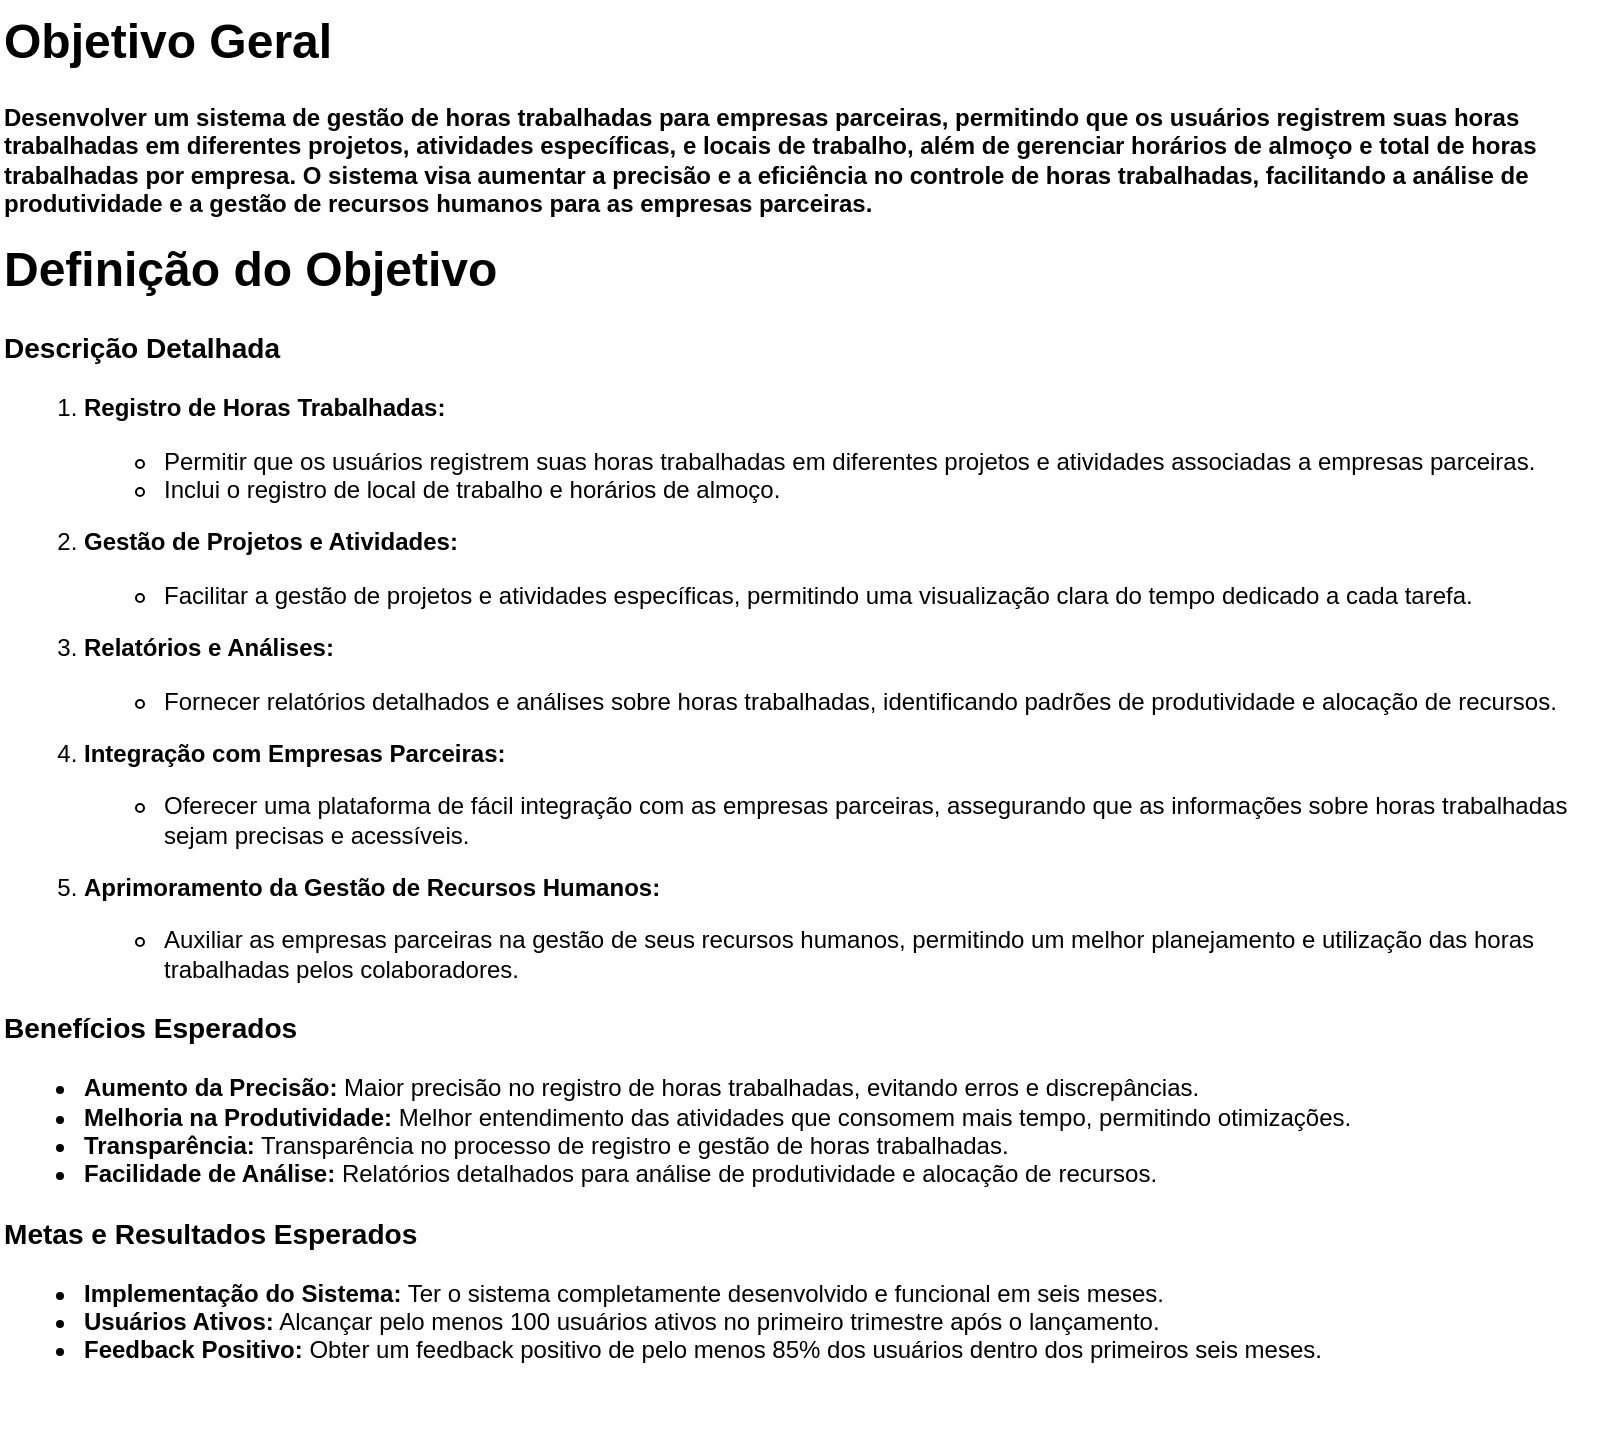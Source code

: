 <mxfile version="24.6.3" type="device" pages="2">
  <diagram id="seNmdqJi5T2TnSw3dZyy" name="Especificação">
    <mxGraphModel dx="1364" dy="759" grid="1" gridSize="10" guides="1" tooltips="1" connect="1" arrows="1" fold="1" page="1" pageScale="1" pageWidth="850" pageHeight="1100" math="0" shadow="0">
      <root>
        <mxCell id="0" />
        <mxCell id="1" parent="0" />
        <mxCell id="SB1bnAMEDUOaz3ERPZ6f-1" value="&lt;h1 style=&quot;margin-top: 0px;&quot;&gt;Objetivo Geral&lt;/h1&gt;&lt;div&gt;&lt;p&gt;&lt;strong&gt;Desenvolver um sistema de gestão de horas trabalhadas para empresas parceiras, permitindo que os usuários registrem suas horas trabalhadas em diferentes projetos, atividades específicas, e locais de trabalho, além de gerenciar horários de almoço e total de horas trabalhadas por empresa. O sistema visa aumentar a precisão e a eficiência no controle de horas trabalhadas, facilitando a análise de produtividade e a gestão de recursos humanos para as empresas parceiras.&lt;/strong&gt;&lt;/p&gt;&lt;/div&gt;&lt;h1 style=&quot;margin-top: 0px;&quot;&gt;Definição do Objetivo&lt;/h1&gt;&lt;h3&gt;Descrição Detalhada&lt;/h3&gt;&lt;ol&gt;&lt;li&gt;&lt;p&gt;&lt;strong&gt;Registro de Horas Trabalhadas:&lt;/strong&gt;&lt;/p&gt;&lt;ul&gt;&lt;li&gt;Permitir que os usuários registrem suas horas trabalhadas em diferentes projetos e atividades associadas a empresas parceiras.&lt;/li&gt;&lt;li&gt;Inclui o registro de local de trabalho e horários de almoço.&lt;/li&gt;&lt;/ul&gt;&lt;/li&gt;&lt;li&gt;&lt;p&gt;&lt;strong&gt;Gestão de Projetos e Atividades:&lt;/strong&gt;&lt;/p&gt;&lt;ul&gt;&lt;li&gt;Facilitar a gestão de projetos e atividades específicas, permitindo uma visualização clara do tempo dedicado a cada tarefa.&lt;/li&gt;&lt;/ul&gt;&lt;/li&gt;&lt;li&gt;&lt;p&gt;&lt;strong&gt;Relatórios e Análises:&lt;/strong&gt;&lt;/p&gt;&lt;ul&gt;&lt;li&gt;Fornecer relatórios detalhados e análises sobre horas trabalhadas, identificando padrões de produtividade e alocação de recursos.&lt;/li&gt;&lt;/ul&gt;&lt;/li&gt;&lt;li&gt;&lt;p&gt;&lt;strong&gt;Integração com Empresas Parceiras:&lt;/strong&gt;&lt;/p&gt;&lt;ul&gt;&lt;li&gt;Oferecer uma plataforma de fácil integração com as empresas parceiras, assegurando que as informações sobre horas trabalhadas sejam precisas e acessíveis.&lt;/li&gt;&lt;/ul&gt;&lt;/li&gt;&lt;li&gt;&lt;p&gt;&lt;strong&gt;Aprimoramento da Gestão de Recursos Humanos:&lt;/strong&gt;&lt;/p&gt;&lt;ul&gt;&lt;li&gt;Auxiliar as empresas parceiras na gestão de seus recursos humanos, permitindo um melhor planejamento e utilização das horas trabalhadas pelos colaboradores.&lt;/li&gt;&lt;/ul&gt;&lt;/li&gt;&lt;/ol&gt;&lt;h3&gt;Benefícios Esperados&lt;/h3&gt;&lt;ul&gt;&lt;li&gt;&lt;strong&gt;Aumento da Precisão:&lt;/strong&gt; Maior precisão no registro de horas trabalhadas, evitando erros e discrepâncias.&lt;/li&gt;&lt;li&gt;&lt;strong&gt;Melhoria na Produtividade:&lt;/strong&gt; Melhor entendimento das atividades que consomem mais tempo, permitindo otimizações.&lt;/li&gt;&lt;li&gt;&lt;strong&gt;Transparência:&lt;/strong&gt; Transparência no processo de registro e gestão de horas trabalhadas.&lt;/li&gt;&lt;li&gt;&lt;strong&gt;Facilidade de Análise:&lt;/strong&gt; Relatórios detalhados para análise de produtividade e alocação de recursos.&lt;/li&gt;&lt;/ul&gt;&lt;h3&gt;Metas e Resultados Esperados&lt;/h3&gt;&lt;ul&gt;&lt;li&gt;&lt;strong&gt;Implementação do Sistema:&lt;/strong&gt; Ter o sistema completamente desenvolvido e funcional em seis meses.&lt;/li&gt;&lt;li&gt;&lt;strong&gt;Usuários Ativos:&lt;/strong&gt; Alcançar pelo menos 100 usuários ativos no primeiro trimestre após o lançamento.&lt;/li&gt;&lt;li&gt;&lt;strong&gt;Feedback Positivo:&lt;/strong&gt; Obter um feedback positivo de pelo menos 85% dos usuários dentro dos primeiros seis meses.&lt;/li&gt;&lt;/ul&gt;" style="text;html=1;whiteSpace=wrap;overflow=hidden;rounded=0;" vertex="1" parent="1">
          <mxGeometry y="10" width="810" height="720" as="geometry" />
        </mxCell>
      </root>
    </mxGraphModel>
  </diagram>
  <diagram name="Entidade Relacional" id="5jSaxAfkqsgxKaz8ac_A">
    <mxGraphModel dx="3123" dy="2365" grid="1" gridSize="10" guides="1" tooltips="1" connect="1" arrows="1" fold="1" page="1" pageScale="1" pageWidth="850" pageHeight="1100" math="0" shadow="0">
      <root>
        <mxCell id="0" />
        <mxCell id="1" parent="0" />
        <mxCell id="LDSR1CtSUwo8RW8j8Awq-2" value="Users" style="shape=table;startSize=30;container=1;collapsible=1;childLayout=tableLayout;fixedRows=1;rowLines=0;fontStyle=1;align=center;resizeLast=1;html=1;whiteSpace=wrap;fillColor=#d5e8d4;strokeColor=#82b366;" vertex="1" parent="1">
          <mxGeometry x="-350" y="592" width="840" height="270" as="geometry" />
        </mxCell>
        <mxCell id="LDSR1CtSUwo8RW8j8Awq-3" value="" style="shape=tableRow;horizontal=0;startSize=0;swimlaneHead=0;swimlaneBody=0;fillColor=none;collapsible=0;dropTarget=0;points=[[0,0.5],[1,0.5]];portConstraint=eastwest;top=0;left=0;right=0;bottom=0;html=1;" vertex="1" parent="LDSR1CtSUwo8RW8j8Awq-2">
          <mxGeometry y="30" width="840" height="30" as="geometry" />
        </mxCell>
        <mxCell id="LDSR1CtSUwo8RW8j8Awq-4" value="PK" style="shape=partialRectangle;connectable=0;fillColor=none;top=0;left=0;bottom=0;right=0;fontStyle=1;overflow=hidden;html=1;whiteSpace=wrap;" vertex="1" parent="LDSR1CtSUwo8RW8j8Awq-3">
          <mxGeometry width="60" height="30" as="geometry">
            <mxRectangle width="60" height="30" as="alternateBounds" />
          </mxGeometry>
        </mxCell>
        <mxCell id="LDSR1CtSUwo8RW8j8Awq-5" value="Id&lt;span style=&quot;white-space: pre;&quot;&gt;&#x9;&lt;/span&gt;" style="shape=partialRectangle;connectable=0;fillColor=none;top=0;left=0;bottom=0;right=0;align=left;spacingLeft=6;fontStyle=5;overflow=hidden;html=1;whiteSpace=wrap;" vertex="1" parent="LDSR1CtSUwo8RW8j8Awq-3">
          <mxGeometry x="60" width="120" height="30" as="geometry">
            <mxRectangle width="120" height="30" as="alternateBounds" />
          </mxGeometry>
        </mxCell>
        <mxCell id="O6_zDfPl30D6ROFLQRT9-173" value="Int&lt;span style=&quot;white-space: pre;&quot;&gt;&#x9;&lt;/span&gt;&lt;span style=&quot;white-space: pre;&quot;&gt;&#x9;&lt;/span&gt;" style="shape=partialRectangle;connectable=0;fillColor=none;top=0;left=0;bottom=0;right=0;align=left;spacingLeft=6;fontStyle=5;overflow=hidden;html=1;whiteSpace=wrap;" vertex="1" parent="LDSR1CtSUwo8RW8j8Awq-3">
          <mxGeometry x="180" width="120" height="30" as="geometry">
            <mxRectangle width="120" height="30" as="alternateBounds" />
          </mxGeometry>
        </mxCell>
        <mxCell id="O6_zDfPl30D6ROFLQRT9-180" value="&lt;table&gt;&lt;tbody&gt;&lt;tr&gt;&lt;td&gt;Identificador único do usuário (PK). É a chave primária da tabela que identifica de forma exclusiva cada usuário.&lt;/td&gt;&lt;/tr&gt;&lt;/tbody&gt;&lt;/table&gt;&lt;table&gt;&lt;tbody&gt;&lt;tr&gt;&lt;td&gt;&lt;/td&gt;&lt;/tr&gt;&lt;/tbody&gt;&lt;/table&gt;" style="shape=partialRectangle;connectable=0;fillColor=none;top=0;left=0;bottom=0;right=0;align=left;spacingLeft=6;fontStyle=5;overflow=hidden;html=1;whiteSpace=wrap;" vertex="1" parent="LDSR1CtSUwo8RW8j8Awq-3">
          <mxGeometry x="300" width="540" height="30" as="geometry">
            <mxRectangle width="540" height="30" as="alternateBounds" />
          </mxGeometry>
        </mxCell>
        <mxCell id="LDSR1CtSUwo8RW8j8Awq-6" value="" style="shape=tableRow;horizontal=0;startSize=0;swimlaneHead=0;swimlaneBody=0;fillColor=none;collapsible=0;dropTarget=0;points=[[0,0.5],[1,0.5]];portConstraint=eastwest;top=0;left=0;right=0;bottom=1;html=1;" vertex="1" parent="LDSR1CtSUwo8RW8j8Awq-2">
          <mxGeometry y="60" width="840" height="30" as="geometry" />
        </mxCell>
        <mxCell id="LDSR1CtSUwo8RW8j8Awq-7" value="" style="shape=partialRectangle;connectable=0;fillColor=none;top=0;left=0;bottom=0;right=0;fontStyle=1;overflow=hidden;html=1;whiteSpace=wrap;" vertex="1" parent="LDSR1CtSUwo8RW8j8Awq-6">
          <mxGeometry width="60" height="30" as="geometry">
            <mxRectangle width="60" height="30" as="alternateBounds" />
          </mxGeometry>
        </mxCell>
        <mxCell id="LDSR1CtSUwo8RW8j8Awq-8" value="username&lt;span style=&quot;white-space: pre;&quot;&gt;&#x9;&lt;/span&gt;&lt;span style=&quot;white-space: pre;&quot;&gt;&#x9;&lt;/span&gt;" style="shape=partialRectangle;connectable=0;fillColor=none;top=0;left=0;bottom=0;right=0;align=left;spacingLeft=6;fontStyle=5;overflow=hidden;html=1;whiteSpace=wrap;" vertex="1" parent="LDSR1CtSUwo8RW8j8Awq-6">
          <mxGeometry x="60" width="120" height="30" as="geometry">
            <mxRectangle width="120" height="30" as="alternateBounds" />
          </mxGeometry>
        </mxCell>
        <mxCell id="O6_zDfPl30D6ROFLQRT9-174" value="String" style="shape=partialRectangle;connectable=0;fillColor=none;top=0;left=0;bottom=0;right=0;align=left;spacingLeft=6;fontStyle=5;overflow=hidden;html=1;whiteSpace=wrap;" vertex="1" parent="LDSR1CtSUwo8RW8j8Awq-6">
          <mxGeometry x="180" width="120" height="30" as="geometry">
            <mxRectangle width="120" height="30" as="alternateBounds" />
          </mxGeometry>
        </mxCell>
        <mxCell id="O6_zDfPl30D6ROFLQRT9-181" value="&lt;table&gt;&lt;tbody&gt;&lt;tr&gt;&lt;td&gt;Nome de usuário. Nome único utilizado para login e identificação do usuário no sistema.&lt;/td&gt;&lt;/tr&gt;&lt;/tbody&gt;&lt;/table&gt;&lt;table&gt;&lt;tbody&gt;&lt;tr&gt;&lt;td&gt;&lt;/td&gt;&lt;/tr&gt;&lt;/tbody&gt;&lt;/table&gt;" style="shape=partialRectangle;connectable=0;fillColor=none;top=0;left=0;bottom=0;right=0;align=left;spacingLeft=6;fontStyle=5;overflow=hidden;html=1;whiteSpace=wrap;" vertex="1" parent="LDSR1CtSUwo8RW8j8Awq-6">
          <mxGeometry x="300" width="540" height="30" as="geometry">
            <mxRectangle width="540" height="30" as="alternateBounds" />
          </mxGeometry>
        </mxCell>
        <mxCell id="LDSR1CtSUwo8RW8j8Awq-9" value="" style="shape=tableRow;horizontal=0;startSize=0;swimlaneHead=0;swimlaneBody=0;fillColor=none;collapsible=0;dropTarget=0;points=[[0,0.5],[1,0.5]];portConstraint=eastwest;top=0;left=0;right=0;bottom=0;html=1;" vertex="1" parent="LDSR1CtSUwo8RW8j8Awq-2">
          <mxGeometry y="90" width="840" height="30" as="geometry" />
        </mxCell>
        <mxCell id="LDSR1CtSUwo8RW8j8Awq-10" value="" style="shape=partialRectangle;connectable=0;fillColor=none;top=0;left=0;bottom=0;right=0;editable=1;overflow=hidden;html=1;whiteSpace=wrap;" vertex="1" parent="LDSR1CtSUwo8RW8j8Awq-9">
          <mxGeometry width="60" height="30" as="geometry">
            <mxRectangle width="60" height="30" as="alternateBounds" />
          </mxGeometry>
        </mxCell>
        <mxCell id="LDSR1CtSUwo8RW8j8Awq-11" value="&lt;span style=&quot;font-weight: 700; text-decoration-line: underline;&quot;&gt;cpf&lt;/span&gt;" style="shape=partialRectangle;connectable=0;fillColor=none;top=0;left=0;bottom=0;right=0;align=left;spacingLeft=6;overflow=hidden;html=1;whiteSpace=wrap;" vertex="1" parent="LDSR1CtSUwo8RW8j8Awq-9">
          <mxGeometry x="60" width="120" height="30" as="geometry">
            <mxRectangle width="120" height="30" as="alternateBounds" />
          </mxGeometry>
        </mxCell>
        <mxCell id="O6_zDfPl30D6ROFLQRT9-175" value="String" style="shape=partialRectangle;connectable=0;fillColor=none;top=0;left=0;bottom=0;right=0;align=left;spacingLeft=6;overflow=hidden;html=1;whiteSpace=wrap;" vertex="1" parent="LDSR1CtSUwo8RW8j8Awq-9">
          <mxGeometry x="180" width="120" height="30" as="geometry">
            <mxRectangle width="120" height="30" as="alternateBounds" />
          </mxGeometry>
        </mxCell>
        <mxCell id="O6_zDfPl30D6ROFLQRT9-182" value="&lt;table&gt;&lt;tbody&gt;&lt;tr&gt;&lt;td&gt;Cadastro de Pessoa Física (CPF). Identificação única do usuário no sistema de registros brasileiro.&lt;/td&gt;&lt;/tr&gt;&lt;/tbody&gt;&lt;/table&gt;&lt;table&gt;&lt;tbody&gt;&lt;tr&gt;&lt;td&gt;&lt;/td&gt;&lt;/tr&gt;&lt;/tbody&gt;&lt;/table&gt;" style="shape=partialRectangle;connectable=0;fillColor=none;top=0;left=0;bottom=0;right=0;align=left;spacingLeft=6;overflow=hidden;html=1;whiteSpace=wrap;" vertex="1" parent="LDSR1CtSUwo8RW8j8Awq-9">
          <mxGeometry x="300" width="540" height="30" as="geometry">
            <mxRectangle width="540" height="30" as="alternateBounds" />
          </mxGeometry>
        </mxCell>
        <mxCell id="LDSR1CtSUwo8RW8j8Awq-104" style="shape=tableRow;horizontal=0;startSize=0;swimlaneHead=0;swimlaneBody=0;fillColor=none;collapsible=0;dropTarget=0;points=[[0,0.5],[1,0.5]];portConstraint=eastwest;top=0;left=0;right=0;bottom=0;html=1;" vertex="1" parent="LDSR1CtSUwo8RW8j8Awq-2">
          <mxGeometry y="120" width="840" height="30" as="geometry" />
        </mxCell>
        <mxCell id="LDSR1CtSUwo8RW8j8Awq-105" style="shape=partialRectangle;connectable=0;fillColor=none;top=0;left=0;bottom=0;right=0;editable=1;overflow=hidden;html=1;whiteSpace=wrap;" vertex="1" parent="LDSR1CtSUwo8RW8j8Awq-104">
          <mxGeometry width="60" height="30" as="geometry">
            <mxRectangle width="60" height="30" as="alternateBounds" />
          </mxGeometry>
        </mxCell>
        <mxCell id="LDSR1CtSUwo8RW8j8Awq-106" value="&lt;span style=&quot;font-weight: 700; text-decoration-line: underline;&quot;&gt;email&lt;/span&gt;" style="shape=partialRectangle;connectable=0;fillColor=none;top=0;left=0;bottom=0;right=0;align=left;spacingLeft=6;overflow=hidden;html=1;whiteSpace=wrap;" vertex="1" parent="LDSR1CtSUwo8RW8j8Awq-104">
          <mxGeometry x="60" width="120" height="30" as="geometry">
            <mxRectangle width="120" height="30" as="alternateBounds" />
          </mxGeometry>
        </mxCell>
        <mxCell id="O6_zDfPl30D6ROFLQRT9-176" value="String" style="shape=partialRectangle;connectable=0;fillColor=none;top=0;left=0;bottom=0;right=0;align=left;spacingLeft=6;overflow=hidden;html=1;whiteSpace=wrap;" vertex="1" parent="LDSR1CtSUwo8RW8j8Awq-104">
          <mxGeometry x="180" width="120" height="30" as="geometry">
            <mxRectangle width="120" height="30" as="alternateBounds" />
          </mxGeometry>
        </mxCell>
        <mxCell id="O6_zDfPl30D6ROFLQRT9-183" value="&lt;table&gt;&lt;tbody&gt;&lt;tr&gt;&lt;td&gt;Endereço de e-mail. E-mail de contato e para recuperação de senha.&lt;/td&gt;&lt;/tr&gt;&lt;/tbody&gt;&lt;/table&gt;&lt;table&gt;&lt;tbody&gt;&lt;tr&gt;&lt;td&gt;&lt;/td&gt;&lt;/tr&gt;&lt;/tbody&gt;&lt;/table&gt;" style="shape=partialRectangle;connectable=0;fillColor=none;top=0;left=0;bottom=0;right=0;align=left;spacingLeft=6;overflow=hidden;html=1;whiteSpace=wrap;" vertex="1" parent="LDSR1CtSUwo8RW8j8Awq-104">
          <mxGeometry x="300" width="540" height="30" as="geometry">
            <mxRectangle width="540" height="30" as="alternateBounds" />
          </mxGeometry>
        </mxCell>
        <mxCell id="LDSR1CtSUwo8RW8j8Awq-81" style="shape=tableRow;horizontal=0;startSize=0;swimlaneHead=0;swimlaneBody=0;fillColor=none;collapsible=0;dropTarget=0;points=[[0,0.5],[1,0.5]];portConstraint=eastwest;top=0;left=0;right=0;bottom=0;html=1;" vertex="1" parent="LDSR1CtSUwo8RW8j8Awq-2">
          <mxGeometry y="150" width="840" height="30" as="geometry" />
        </mxCell>
        <mxCell id="LDSR1CtSUwo8RW8j8Awq-82" style="shape=partialRectangle;connectable=0;fillColor=none;top=0;left=0;bottom=0;right=0;editable=1;overflow=hidden;html=1;whiteSpace=wrap;" vertex="1" parent="LDSR1CtSUwo8RW8j8Awq-81">
          <mxGeometry width="60" height="30" as="geometry">
            <mxRectangle width="60" height="30" as="alternateBounds" />
          </mxGeometry>
        </mxCell>
        <mxCell id="LDSR1CtSUwo8RW8j8Awq-83" value="&lt;span style=&quot;color: rgb(0, 0, 0); font-family: Helvetica; font-size: 12px; font-style: normal; font-variant-ligatures: normal; font-variant-caps: normal; font-weight: 700; letter-spacing: normal; orphans: 2; text-align: left; text-indent: 0px; text-transform: none; widows: 2; word-spacing: 0px; -webkit-text-stroke-width: 0px; white-space: normal; background-color: rgb(251, 251, 251); text-decoration: underline; display: inline !important; float: none;&quot;&gt;password&lt;/span&gt;" style="shape=partialRectangle;connectable=0;fillColor=none;top=0;left=0;bottom=0;right=0;align=left;spacingLeft=6;overflow=hidden;html=1;whiteSpace=wrap;" vertex="1" parent="LDSR1CtSUwo8RW8j8Awq-81">
          <mxGeometry x="60" width="120" height="30" as="geometry">
            <mxRectangle width="120" height="30" as="alternateBounds" />
          </mxGeometry>
        </mxCell>
        <mxCell id="O6_zDfPl30D6ROFLQRT9-177" value="String" style="shape=partialRectangle;connectable=0;fillColor=none;top=0;left=0;bottom=0;right=0;align=left;spacingLeft=6;overflow=hidden;html=1;whiteSpace=wrap;" vertex="1" parent="LDSR1CtSUwo8RW8j8Awq-81">
          <mxGeometry x="180" width="120" height="30" as="geometry">
            <mxRectangle width="120" height="30" as="alternateBounds" />
          </mxGeometry>
        </mxCell>
        <mxCell id="O6_zDfPl30D6ROFLQRT9-184" value="&lt;table&gt;&lt;tbody&gt;&lt;tr&gt;&lt;td&gt;Senha. Senha de acesso do usuário, deve ser armazenada de forma segura (hash).&lt;/td&gt;&lt;/tr&gt;&lt;/tbody&gt;&lt;/table&gt;&lt;table&gt;&lt;tbody&gt;&lt;tr&gt;&lt;td&gt;&lt;/td&gt;&lt;/tr&gt;&lt;/tbody&gt;&lt;/table&gt;" style="shape=partialRectangle;connectable=0;fillColor=none;top=0;left=0;bottom=0;right=0;align=left;spacingLeft=6;overflow=hidden;html=1;whiteSpace=wrap;" vertex="1" parent="LDSR1CtSUwo8RW8j8Awq-81">
          <mxGeometry x="300" width="540" height="30" as="geometry">
            <mxRectangle width="540" height="30" as="alternateBounds" />
          </mxGeometry>
        </mxCell>
        <mxCell id="zT9gLK4jw90Yld_n_Cp9-1" style="shape=tableRow;horizontal=0;startSize=0;swimlaneHead=0;swimlaneBody=0;fillColor=none;collapsible=0;dropTarget=0;points=[[0,0.5],[1,0.5]];portConstraint=eastwest;top=0;left=0;right=0;bottom=0;html=1;" vertex="1" parent="LDSR1CtSUwo8RW8j8Awq-2">
          <mxGeometry y="180" width="840" height="30" as="geometry" />
        </mxCell>
        <mxCell id="zT9gLK4jw90Yld_n_Cp9-2" style="shape=partialRectangle;connectable=0;fillColor=none;top=0;left=0;bottom=0;right=0;editable=1;overflow=hidden;html=1;whiteSpace=wrap;" vertex="1" parent="zT9gLK4jw90Yld_n_Cp9-1">
          <mxGeometry width="60" height="30" as="geometry">
            <mxRectangle width="60" height="30" as="alternateBounds" />
          </mxGeometry>
        </mxCell>
        <mxCell id="zT9gLK4jw90Yld_n_Cp9-3" value="&lt;b&gt;hourly_rate&lt;/b&gt;" style="shape=partialRectangle;connectable=0;fillColor=none;top=0;left=0;bottom=0;right=0;align=left;spacingLeft=6;overflow=hidden;html=1;whiteSpace=wrap;" vertex="1" parent="zT9gLK4jw90Yld_n_Cp9-1">
          <mxGeometry x="60" width="120" height="30" as="geometry">
            <mxRectangle width="120" height="30" as="alternateBounds" />
          </mxGeometry>
        </mxCell>
        <mxCell id="zT9gLK4jw90Yld_n_Cp9-4" value="Decimal" style="shape=partialRectangle;connectable=0;fillColor=none;top=0;left=0;bottom=0;right=0;align=left;spacingLeft=6;overflow=hidden;html=1;whiteSpace=wrap;" vertex="1" parent="zT9gLK4jw90Yld_n_Cp9-1">
          <mxGeometry x="180" width="120" height="30" as="geometry">
            <mxRectangle width="120" height="30" as="alternateBounds" />
          </mxGeometry>
        </mxCell>
        <mxCell id="zT9gLK4jw90Yld_n_Cp9-5" value="&lt;table&gt;&lt;tbody&gt;&lt;tr&gt;&lt;td&gt;Valor por hora do usuário&lt;/td&gt;&lt;/tr&gt;&lt;/tbody&gt;&lt;/table&gt;&lt;table&gt;&lt;tbody&gt;&lt;tr&gt;&lt;td&gt;&lt;/td&gt;&lt;/tr&gt;&lt;/tbody&gt;&lt;/table&gt;" style="shape=partialRectangle;connectable=0;fillColor=none;top=0;left=0;bottom=0;right=0;align=left;spacingLeft=6;overflow=hidden;html=1;whiteSpace=wrap;" vertex="1" parent="zT9gLK4jw90Yld_n_Cp9-1">
          <mxGeometry x="300" width="540" height="30" as="geometry">
            <mxRectangle width="540" height="30" as="alternateBounds" />
          </mxGeometry>
        </mxCell>
        <mxCell id="LDSR1CtSUwo8RW8j8Awq-12" value="" style="shape=tableRow;horizontal=0;startSize=0;swimlaneHead=0;swimlaneBody=0;fillColor=none;collapsible=0;dropTarget=0;points=[[0,0.5],[1,0.5]];portConstraint=eastwest;top=0;left=0;right=0;bottom=0;html=1;" vertex="1" parent="LDSR1CtSUwo8RW8j8Awq-2">
          <mxGeometry y="210" width="840" height="30" as="geometry" />
        </mxCell>
        <mxCell id="LDSR1CtSUwo8RW8j8Awq-13" value="" style="shape=partialRectangle;connectable=0;fillColor=none;top=0;left=0;bottom=0;right=0;editable=1;overflow=hidden;html=1;whiteSpace=wrap;" vertex="1" parent="LDSR1CtSUwo8RW8j8Awq-12">
          <mxGeometry width="60" height="30" as="geometry">
            <mxRectangle width="60" height="30" as="alternateBounds" />
          </mxGeometry>
        </mxCell>
        <mxCell id="LDSR1CtSUwo8RW8j8Awq-14" value="&lt;span style=&quot;font-weight: 700; text-decoration-line: underline;&quot;&gt;created_at&lt;/span&gt;" style="shape=partialRectangle;connectable=0;fillColor=none;top=0;left=0;bottom=0;right=0;align=left;spacingLeft=6;overflow=hidden;html=1;whiteSpace=wrap;" vertex="1" parent="LDSR1CtSUwo8RW8j8Awq-12">
          <mxGeometry x="60" width="120" height="30" as="geometry">
            <mxRectangle width="120" height="30" as="alternateBounds" />
          </mxGeometry>
        </mxCell>
        <mxCell id="O6_zDfPl30D6ROFLQRT9-178" value="Date" style="shape=partialRectangle;connectable=0;fillColor=none;top=0;left=0;bottom=0;right=0;align=left;spacingLeft=6;overflow=hidden;html=1;whiteSpace=wrap;" vertex="1" parent="LDSR1CtSUwo8RW8j8Awq-12">
          <mxGeometry x="180" width="120" height="30" as="geometry">
            <mxRectangle width="120" height="30" as="alternateBounds" />
          </mxGeometry>
        </mxCell>
        <mxCell id="O6_zDfPl30D6ROFLQRT9-185" value="&lt;table&gt;&lt;tbody&gt;&lt;tr&gt;&lt;td&gt;Data de criação do registro. Marca a data em que o usuário foi registrado no sistema.&lt;/td&gt;&lt;/tr&gt;&lt;/tbody&gt;&lt;/table&gt;&lt;table&gt;&lt;tbody&gt;&lt;tr&gt;&lt;td&gt;&lt;/td&gt;&lt;/tr&gt;&lt;/tbody&gt;&lt;/table&gt;" style="shape=partialRectangle;connectable=0;fillColor=none;top=0;left=0;bottom=0;right=0;align=left;spacingLeft=6;overflow=hidden;html=1;whiteSpace=wrap;" vertex="1" parent="LDSR1CtSUwo8RW8j8Awq-12">
          <mxGeometry x="300" width="540" height="30" as="geometry">
            <mxRectangle width="540" height="30" as="alternateBounds" />
          </mxGeometry>
        </mxCell>
        <mxCell id="LDSR1CtSUwo8RW8j8Awq-101" style="shape=tableRow;horizontal=0;startSize=0;swimlaneHead=0;swimlaneBody=0;fillColor=none;collapsible=0;dropTarget=0;points=[[0,0.5],[1,0.5]];portConstraint=eastwest;top=0;left=0;right=0;bottom=0;html=1;" vertex="1" parent="LDSR1CtSUwo8RW8j8Awq-2">
          <mxGeometry y="240" width="840" height="30" as="geometry" />
        </mxCell>
        <mxCell id="LDSR1CtSUwo8RW8j8Awq-102" style="shape=partialRectangle;connectable=0;fillColor=none;top=0;left=0;bottom=0;right=0;editable=1;overflow=hidden;html=1;whiteSpace=wrap;" vertex="1" parent="LDSR1CtSUwo8RW8j8Awq-101">
          <mxGeometry width="60" height="30" as="geometry">
            <mxRectangle width="60" height="30" as="alternateBounds" />
          </mxGeometry>
        </mxCell>
        <mxCell id="LDSR1CtSUwo8RW8j8Awq-103" value="&lt;span style=&quot;font-weight: 700; text-decoration-line: underline;&quot;&gt;updated_at&lt;/span&gt;" style="shape=partialRectangle;connectable=0;fillColor=none;top=0;left=0;bottom=0;right=0;align=left;spacingLeft=6;overflow=hidden;html=1;whiteSpace=wrap;" vertex="1" parent="LDSR1CtSUwo8RW8j8Awq-101">
          <mxGeometry x="60" width="120" height="30" as="geometry">
            <mxRectangle width="120" height="30" as="alternateBounds" />
          </mxGeometry>
        </mxCell>
        <mxCell id="O6_zDfPl30D6ROFLQRT9-179" value="Date" style="shape=partialRectangle;connectable=0;fillColor=none;top=0;left=0;bottom=0;right=0;align=left;spacingLeft=6;overflow=hidden;html=1;whiteSpace=wrap;" vertex="1" parent="LDSR1CtSUwo8RW8j8Awq-101">
          <mxGeometry x="180" width="120" height="30" as="geometry">
            <mxRectangle width="120" height="30" as="alternateBounds" />
          </mxGeometry>
        </mxCell>
        <mxCell id="O6_zDfPl30D6ROFLQRT9-186" value="&lt;table&gt;&lt;tbody&gt;&lt;tr&gt;&lt;td&gt;Data da última atualização do registro. Marca a data da última vez que o registro do usuário foi modificado.&lt;/td&gt;&lt;/tr&gt;&lt;/tbody&gt;&lt;/table&gt;&lt;h3&gt;&lt;/h3&gt;" style="shape=partialRectangle;connectable=0;fillColor=none;top=0;left=0;bottom=0;right=0;align=left;spacingLeft=6;overflow=hidden;html=1;whiteSpace=wrap;" vertex="1" parent="LDSR1CtSUwo8RW8j8Awq-101">
          <mxGeometry x="300" width="540" height="30" as="geometry">
            <mxRectangle width="540" height="30" as="alternateBounds" />
          </mxGeometry>
        </mxCell>
        <mxCell id="LDSR1CtSUwo8RW8j8Awq-84" value="Company" style="shape=table;startSize=30;container=1;collapsible=1;childLayout=tableLayout;fixedRows=1;rowLines=0;fontStyle=1;align=center;resizeLast=1;html=1;whiteSpace=wrap;fillColor=#d5e8d4;strokeColor=#82b366;" vertex="1" parent="1">
          <mxGeometry x="-350" y="170" width="840" height="320" as="geometry" />
        </mxCell>
        <mxCell id="LDSR1CtSUwo8RW8j8Awq-85" value="" style="shape=tableRow;horizontal=0;startSize=0;swimlaneHead=0;swimlaneBody=0;fillColor=none;collapsible=0;dropTarget=0;points=[[0,0.5],[1,0.5]];portConstraint=eastwest;top=0;left=0;right=0;bottom=0;html=1;" vertex="1" parent="LDSR1CtSUwo8RW8j8Awq-84">
          <mxGeometry y="30" width="840" height="60" as="geometry" />
        </mxCell>
        <mxCell id="LDSR1CtSUwo8RW8j8Awq-86" value="PK" style="shape=partialRectangle;connectable=0;fillColor=none;top=0;left=0;bottom=0;right=0;fontStyle=1;overflow=hidden;html=1;whiteSpace=wrap;" vertex="1" parent="LDSR1CtSUwo8RW8j8Awq-85">
          <mxGeometry width="60" height="60" as="geometry">
            <mxRectangle width="60" height="60" as="alternateBounds" />
          </mxGeometry>
        </mxCell>
        <mxCell id="LDSR1CtSUwo8RW8j8Awq-87" value="Id" style="shape=partialRectangle;connectable=0;fillColor=none;top=0;left=0;bottom=0;right=0;align=left;spacingLeft=6;fontStyle=5;overflow=hidden;html=1;whiteSpace=wrap;" vertex="1" parent="LDSR1CtSUwo8RW8j8Awq-85">
          <mxGeometry x="60" width="170" height="60" as="geometry">
            <mxRectangle width="170" height="60" as="alternateBounds" />
          </mxGeometry>
        </mxCell>
        <mxCell id="O6_zDfPl30D6ROFLQRT9-158" value="int" style="shape=partialRectangle;connectable=0;fillColor=none;top=0;left=0;bottom=0;right=0;align=left;spacingLeft=6;fontStyle=5;overflow=hidden;html=1;whiteSpace=wrap;" vertex="1" parent="LDSR1CtSUwo8RW8j8Awq-85">
          <mxGeometry x="230" width="170" height="60" as="geometry">
            <mxRectangle width="170" height="60" as="alternateBounds" />
          </mxGeometry>
        </mxCell>
        <mxCell id="O6_zDfPl30D6ROFLQRT9-165" value="&lt;table&gt;&lt;tbody&gt;&lt;tr&gt;&lt;td&gt;Identificador único da empresa (PK). É a chave primária da tabela que identifica de forma exclusiva cada empresa.&lt;/td&gt;&lt;/tr&gt;&lt;/tbody&gt;&lt;/table&gt;&lt;table&gt;&lt;tbody&gt;&lt;tr&gt;&lt;td&gt;&lt;/td&gt;&lt;/tr&gt;&lt;/tbody&gt;&lt;/table&gt;" style="shape=partialRectangle;connectable=0;fillColor=none;top=0;left=0;bottom=0;right=0;align=left;spacingLeft=6;fontStyle=5;overflow=hidden;html=1;whiteSpace=wrap;" vertex="1" parent="LDSR1CtSUwo8RW8j8Awq-85">
          <mxGeometry x="400" width="440" height="60" as="geometry">
            <mxRectangle width="440" height="60" as="alternateBounds" />
          </mxGeometry>
        </mxCell>
        <mxCell id="LDSR1CtSUwo8RW8j8Awq-88" value="" style="shape=tableRow;horizontal=0;startSize=0;swimlaneHead=0;swimlaneBody=0;fillColor=none;collapsible=0;dropTarget=0;points=[[0,0.5],[1,0.5]];portConstraint=eastwest;top=0;left=0;right=0;bottom=1;html=1;" vertex="1" parent="LDSR1CtSUwo8RW8j8Awq-84">
          <mxGeometry y="90" width="840" height="30" as="geometry" />
        </mxCell>
        <mxCell id="LDSR1CtSUwo8RW8j8Awq-89" value="" style="shape=partialRectangle;connectable=0;fillColor=none;top=0;left=0;bottom=0;right=0;fontStyle=1;overflow=hidden;html=1;whiteSpace=wrap;" vertex="1" parent="LDSR1CtSUwo8RW8j8Awq-88">
          <mxGeometry width="60" height="30" as="geometry">
            <mxRectangle width="60" height="30" as="alternateBounds" />
          </mxGeometry>
        </mxCell>
        <mxCell id="LDSR1CtSUwo8RW8j8Awq-90" value="name" style="shape=partialRectangle;connectable=0;fillColor=none;top=0;left=0;bottom=0;right=0;align=left;spacingLeft=6;fontStyle=5;overflow=hidden;html=1;whiteSpace=wrap;" vertex="1" parent="LDSR1CtSUwo8RW8j8Awq-88">
          <mxGeometry x="60" width="170" height="30" as="geometry">
            <mxRectangle width="170" height="30" as="alternateBounds" />
          </mxGeometry>
        </mxCell>
        <mxCell id="O6_zDfPl30D6ROFLQRT9-159" value="String" style="shape=partialRectangle;connectable=0;fillColor=none;top=0;left=0;bottom=0;right=0;align=left;spacingLeft=6;fontStyle=5;overflow=hidden;html=1;whiteSpace=wrap;" vertex="1" parent="LDSR1CtSUwo8RW8j8Awq-88">
          <mxGeometry x="230" width="170" height="30" as="geometry">
            <mxRectangle width="170" height="30" as="alternateBounds" />
          </mxGeometry>
        </mxCell>
        <mxCell id="O6_zDfPl30D6ROFLQRT9-166" value="&lt;table&gt;&lt;tbody&gt;&lt;tr&gt;&lt;td&gt;Nome da empresa. Uma descrição curta e clara do nome da empresa.&lt;/td&gt;&lt;/tr&gt;&lt;/tbody&gt;&lt;/table&gt;&lt;table&gt;&lt;tbody&gt;&lt;tr&gt;&lt;td&gt;&lt;/td&gt;&lt;/tr&gt;&lt;/tbody&gt;&lt;/table&gt;" style="shape=partialRectangle;connectable=0;fillColor=none;top=0;left=0;bottom=0;right=0;align=left;spacingLeft=6;fontStyle=5;overflow=hidden;html=1;whiteSpace=wrap;" vertex="1" parent="LDSR1CtSUwo8RW8j8Awq-88">
          <mxGeometry x="400" width="440" height="30" as="geometry">
            <mxRectangle width="440" height="30" as="alternateBounds" />
          </mxGeometry>
        </mxCell>
        <mxCell id="LDSR1CtSUwo8RW8j8Awq-91" value="" style="shape=tableRow;horizontal=0;startSize=0;swimlaneHead=0;swimlaneBody=0;fillColor=none;collapsible=0;dropTarget=0;points=[[0,0.5],[1,0.5]];portConstraint=eastwest;top=0;left=0;right=0;bottom=0;html=1;" vertex="1" parent="LDSR1CtSUwo8RW8j8Awq-84">
          <mxGeometry y="120" width="840" height="40" as="geometry" />
        </mxCell>
        <mxCell id="LDSR1CtSUwo8RW8j8Awq-92" value="" style="shape=partialRectangle;connectable=0;fillColor=none;top=0;left=0;bottom=0;right=0;editable=1;overflow=hidden;html=1;whiteSpace=wrap;" vertex="1" parent="LDSR1CtSUwo8RW8j8Awq-91">
          <mxGeometry width="60" height="40" as="geometry">
            <mxRectangle width="60" height="40" as="alternateBounds" />
          </mxGeometry>
        </mxCell>
        <mxCell id="LDSR1CtSUwo8RW8j8Awq-93" value="&lt;span style=&quot;font-weight: 700; text-decoration-line: underline;&quot;&gt;cnpj&lt;/span&gt;" style="shape=partialRectangle;connectable=0;fillColor=none;top=0;left=0;bottom=0;right=0;align=left;spacingLeft=6;overflow=hidden;html=1;whiteSpace=wrap;" vertex="1" parent="LDSR1CtSUwo8RW8j8Awq-91">
          <mxGeometry x="60" width="170" height="40" as="geometry">
            <mxRectangle width="170" height="40" as="alternateBounds" />
          </mxGeometry>
        </mxCell>
        <mxCell id="O6_zDfPl30D6ROFLQRT9-160" value="&lt;span style=&quot;font-weight: 700; text-decoration-line: underline;&quot;&gt;String&lt;/span&gt;" style="shape=partialRectangle;connectable=0;fillColor=none;top=0;left=0;bottom=0;right=0;align=left;spacingLeft=6;overflow=hidden;html=1;whiteSpace=wrap;" vertex="1" parent="LDSR1CtSUwo8RW8j8Awq-91">
          <mxGeometry x="230" width="170" height="40" as="geometry">
            <mxRectangle width="170" height="40" as="alternateBounds" />
          </mxGeometry>
        </mxCell>
        <mxCell id="O6_zDfPl30D6ROFLQRT9-167" value="&lt;table&gt;&lt;tbody&gt;&lt;tr&gt;&lt;td&gt;Cadastro Nacional da Pessoa Jurídica (CNPJ). Identificação única da empresa no sistema de registros brasileiro.&lt;/td&gt;&lt;/tr&gt;&lt;/tbody&gt;&lt;/table&gt;&lt;table&gt;&lt;tbody&gt;&lt;tr&gt;&lt;td&gt;&lt;/td&gt;&lt;/tr&gt;&lt;/tbody&gt;&lt;/table&gt;" style="shape=partialRectangle;connectable=0;fillColor=none;top=0;left=0;bottom=0;right=0;align=left;spacingLeft=6;overflow=hidden;html=1;whiteSpace=wrap;" vertex="1" parent="LDSR1CtSUwo8RW8j8Awq-91">
          <mxGeometry x="400" width="440" height="40" as="geometry">
            <mxRectangle width="440" height="40" as="alternateBounds" />
          </mxGeometry>
        </mxCell>
        <mxCell id="O6_zDfPl30D6ROFLQRT9-81" style="shape=tableRow;horizontal=0;startSize=0;swimlaneHead=0;swimlaneBody=0;fillColor=none;collapsible=0;dropTarget=0;points=[[0,0.5],[1,0.5]];portConstraint=eastwest;top=0;left=0;right=0;bottom=0;html=1;" vertex="1" parent="LDSR1CtSUwo8RW8j8Awq-84">
          <mxGeometry y="160" width="840" height="40" as="geometry" />
        </mxCell>
        <mxCell id="O6_zDfPl30D6ROFLQRT9-82" value="Fk2" style="shape=partialRectangle;connectable=0;fillColor=none;top=0;left=0;bottom=0;right=0;editable=1;overflow=hidden;html=1;whiteSpace=wrap;" vertex="1" parent="O6_zDfPl30D6ROFLQRT9-81">
          <mxGeometry width="60" height="40" as="geometry">
            <mxRectangle width="60" height="40" as="alternateBounds" />
          </mxGeometry>
        </mxCell>
        <mxCell id="O6_zDfPl30D6ROFLQRT9-83" value="partnerCompanies" style="shape=partialRectangle;connectable=0;fillColor=none;top=0;left=0;bottom=0;right=0;align=left;spacingLeft=6;overflow=hidden;html=1;whiteSpace=wrap;" vertex="1" parent="O6_zDfPl30D6ROFLQRT9-81">
          <mxGeometry x="60" width="170" height="40" as="geometry">
            <mxRectangle width="170" height="40" as="alternateBounds" />
          </mxGeometry>
        </mxCell>
        <mxCell id="O6_zDfPl30D6ROFLQRT9-162" value="String[]" style="shape=partialRectangle;connectable=0;fillColor=none;top=0;left=0;bottom=0;right=0;align=left;spacingLeft=6;overflow=hidden;html=1;whiteSpace=wrap;" vertex="1" parent="O6_zDfPl30D6ROFLQRT9-81">
          <mxGeometry x="230" width="170" height="40" as="geometry">
            <mxRectangle width="170" height="40" as="alternateBounds" />
          </mxGeometry>
        </mxCell>
        <mxCell id="O6_zDfPl30D6ROFLQRT9-169" value="&lt;table&gt;&lt;tbody&gt;&lt;tr&gt;&lt;td&gt;Lista de empresas parceiras associadas a esta empresa. Pode ser representada como uma lista de identificadores ou nomes.&lt;/td&gt;&lt;/tr&gt;&lt;/tbody&gt;&lt;/table&gt;&lt;table&gt;&lt;tbody&gt;&lt;tr&gt;&lt;td&gt;&lt;/td&gt;&lt;/tr&gt;&lt;/tbody&gt;&lt;/table&gt;" style="shape=partialRectangle;connectable=0;fillColor=none;top=0;left=0;bottom=0;right=0;align=left;spacingLeft=6;overflow=hidden;html=1;whiteSpace=wrap;" vertex="1" parent="O6_zDfPl30D6ROFLQRT9-81">
          <mxGeometry x="400" width="440" height="40" as="geometry">
            <mxRectangle width="440" height="40" as="alternateBounds" />
          </mxGeometry>
        </mxCell>
        <mxCell id="LDSR1CtSUwo8RW8j8Awq-94" style="shape=tableRow;horizontal=0;startSize=0;swimlaneHead=0;swimlaneBody=0;fillColor=none;collapsible=0;dropTarget=0;points=[[0,0.5],[1,0.5]];portConstraint=eastwest;top=0;left=0;right=0;bottom=0;html=1;" vertex="1" parent="LDSR1CtSUwo8RW8j8Awq-84">
          <mxGeometry y="200" width="840" height="40" as="geometry" />
        </mxCell>
        <mxCell id="LDSR1CtSUwo8RW8j8Awq-95" style="shape=partialRectangle;connectable=0;fillColor=none;top=0;left=0;bottom=0;right=0;editable=1;overflow=hidden;html=1;whiteSpace=wrap;" vertex="1" parent="LDSR1CtSUwo8RW8j8Awq-94">
          <mxGeometry width="60" height="40" as="geometry">
            <mxRectangle width="60" height="40" as="alternateBounds" />
          </mxGeometry>
        </mxCell>
        <mxCell id="LDSR1CtSUwo8RW8j8Awq-96" value="&lt;span style=&quot;color: rgb(0, 0, 0); font-family: Helvetica; font-size: 12px; font-style: normal; font-variant-ligatures: normal; font-variant-caps: normal; font-weight: 700; letter-spacing: normal; orphans: 2; text-align: left; text-indent: 0px; text-transform: none; widows: 2; word-spacing: 0px; -webkit-text-stroke-width: 0px; white-space: normal; background-color: rgb(251, 251, 251); text-decoration: underline; display: inline !important; float: none;&quot;&gt;created_at&lt;/span&gt;" style="shape=partialRectangle;connectable=0;fillColor=none;top=0;left=0;bottom=0;right=0;align=left;spacingLeft=6;overflow=hidden;html=1;whiteSpace=wrap;" vertex="1" parent="LDSR1CtSUwo8RW8j8Awq-94">
          <mxGeometry x="60" width="170" height="40" as="geometry">
            <mxRectangle width="170" height="40" as="alternateBounds" />
          </mxGeometry>
        </mxCell>
        <mxCell id="O6_zDfPl30D6ROFLQRT9-163" value="Date" style="shape=partialRectangle;connectable=0;fillColor=none;top=0;left=0;bottom=0;right=0;align=left;spacingLeft=6;overflow=hidden;html=1;whiteSpace=wrap;" vertex="1" parent="LDSR1CtSUwo8RW8j8Awq-94">
          <mxGeometry x="230" width="170" height="40" as="geometry">
            <mxRectangle width="170" height="40" as="alternateBounds" />
          </mxGeometry>
        </mxCell>
        <mxCell id="O6_zDfPl30D6ROFLQRT9-170" value="&lt;table&gt;&lt;tbody&gt;&lt;tr&gt;&lt;td&gt;Data de criação do registro. Marca a data em que a empresa foi registrada no sistema.&lt;/td&gt;&lt;/tr&gt;&lt;/tbody&gt;&lt;/table&gt;&lt;table&gt;&lt;tbody&gt;&lt;tr&gt;&lt;td&gt;&lt;/td&gt;&lt;/tr&gt;&lt;/tbody&gt;&lt;/table&gt;" style="shape=partialRectangle;connectable=0;fillColor=none;top=0;left=0;bottom=0;right=0;align=left;spacingLeft=6;overflow=hidden;html=1;whiteSpace=wrap;" vertex="1" parent="LDSR1CtSUwo8RW8j8Awq-94">
          <mxGeometry x="400" width="440" height="40" as="geometry">
            <mxRectangle width="440" height="40" as="alternateBounds" />
          </mxGeometry>
        </mxCell>
        <mxCell id="LDSR1CtSUwo8RW8j8Awq-97" value="" style="shape=tableRow;horizontal=0;startSize=0;swimlaneHead=0;swimlaneBody=0;fillColor=none;collapsible=0;dropTarget=0;points=[[0,0.5],[1,0.5]];portConstraint=eastwest;top=0;left=0;right=0;bottom=0;html=1;" vertex="1" parent="LDSR1CtSUwo8RW8j8Awq-84">
          <mxGeometry y="240" width="840" height="50" as="geometry" />
        </mxCell>
        <mxCell id="LDSR1CtSUwo8RW8j8Awq-98" value="" style="shape=partialRectangle;connectable=0;fillColor=none;top=0;left=0;bottom=0;right=0;editable=1;overflow=hidden;html=1;whiteSpace=wrap;" vertex="1" parent="LDSR1CtSUwo8RW8j8Awq-97">
          <mxGeometry width="60" height="50" as="geometry">
            <mxRectangle width="60" height="50" as="alternateBounds" />
          </mxGeometry>
        </mxCell>
        <mxCell id="LDSR1CtSUwo8RW8j8Awq-99" value="&lt;span style=&quot;font-weight: 700; text-decoration-line: underline;&quot;&gt;updated_at&lt;/span&gt;" style="shape=partialRectangle;connectable=0;fillColor=none;top=0;left=0;bottom=0;right=0;align=left;spacingLeft=6;overflow=hidden;html=1;whiteSpace=wrap;" vertex="1" parent="LDSR1CtSUwo8RW8j8Awq-97">
          <mxGeometry x="60" width="170" height="50" as="geometry">
            <mxRectangle width="170" height="50" as="alternateBounds" />
          </mxGeometry>
        </mxCell>
        <mxCell id="O6_zDfPl30D6ROFLQRT9-164" value="Date" style="shape=partialRectangle;connectable=0;fillColor=none;top=0;left=0;bottom=0;right=0;align=left;spacingLeft=6;overflow=hidden;html=1;whiteSpace=wrap;" vertex="1" parent="LDSR1CtSUwo8RW8j8Awq-97">
          <mxGeometry x="230" width="170" height="50" as="geometry">
            <mxRectangle width="170" height="50" as="alternateBounds" />
          </mxGeometry>
        </mxCell>
        <mxCell id="O6_zDfPl30D6ROFLQRT9-171" value="&lt;table&gt;&lt;tbody&gt;&lt;tr&gt;&lt;td&gt;Data da última atualização do registro. Marca a data da última vez que o registro da empresa foi modificado.&lt;/td&gt;&lt;/tr&gt;&lt;/tbody&gt;&lt;/table&gt;&lt;h3&gt;&lt;/h3&gt;" style="shape=partialRectangle;connectable=0;fillColor=none;top=0;left=0;bottom=0;right=0;align=left;spacingLeft=6;overflow=hidden;html=1;whiteSpace=wrap;" vertex="1" parent="LDSR1CtSUwo8RW8j8Awq-97">
          <mxGeometry x="400" width="440" height="50" as="geometry">
            <mxRectangle width="440" height="50" as="alternateBounds" />
          </mxGeometry>
        </mxCell>
        <mxCell id="LDSR1CtSUwo8RW8j8Awq-108" value="Projects" style="shape=table;startSize=30;container=1;collapsible=1;childLayout=tableLayout;fixedRows=1;rowLines=0;fontStyle=1;align=center;resizeLast=1;html=1;whiteSpace=wrap;fillColor=#d5e8d4;strokeColor=#82b366;" vertex="1" parent="1">
          <mxGeometry x="750" y="210" width="715" height="245" as="geometry" />
        </mxCell>
        <mxCell id="LDSR1CtSUwo8RW8j8Awq-109" value="" style="shape=tableRow;horizontal=0;startSize=0;swimlaneHead=0;swimlaneBody=0;fillColor=none;collapsible=0;dropTarget=0;points=[[0,0.5],[1,0.5]];portConstraint=eastwest;top=0;left=0;right=0;bottom=0;html=1;" vertex="1" parent="LDSR1CtSUwo8RW8j8Awq-108">
          <mxGeometry y="30" width="715" height="30" as="geometry" />
        </mxCell>
        <mxCell id="LDSR1CtSUwo8RW8j8Awq-110" value="PK" style="shape=partialRectangle;connectable=0;fillColor=none;top=0;left=0;bottom=0;right=0;fontStyle=1;overflow=hidden;html=1;whiteSpace=wrap;" vertex="1" parent="LDSR1CtSUwo8RW8j8Awq-109">
          <mxGeometry width="60" height="30" as="geometry">
            <mxRectangle width="60" height="30" as="alternateBounds" />
          </mxGeometry>
        </mxCell>
        <mxCell id="LDSR1CtSUwo8RW8j8Awq-111" value="Id int" style="shape=partialRectangle;connectable=0;fillColor=none;top=0;left=0;bottom=0;right=0;align=left;spacingLeft=6;fontStyle=5;overflow=hidden;html=1;whiteSpace=wrap;" vertex="1" parent="LDSR1CtSUwo8RW8j8Awq-109">
          <mxGeometry x="60" width="120" height="30" as="geometry">
            <mxRectangle width="120" height="30" as="alternateBounds" />
          </mxGeometry>
        </mxCell>
        <mxCell id="O6_zDfPl30D6ROFLQRT9-107" value="int" style="shape=partialRectangle;connectable=0;fillColor=none;top=0;left=0;bottom=0;right=0;align=left;spacingLeft=6;fontStyle=5;overflow=hidden;html=1;whiteSpace=wrap;" vertex="1" parent="LDSR1CtSUwo8RW8j8Awq-109">
          <mxGeometry x="180" width="120" height="30" as="geometry">
            <mxRectangle width="120" height="30" as="alternateBounds" />
          </mxGeometry>
        </mxCell>
        <mxCell id="O6_zDfPl30D6ROFLQRT9-114" value="&lt;span style=&quot;font-weight: 400;&quot;&gt;Identificador único do projeto (PK). É a chave primária da tabela que identifica de forma exclusiva cada projeto.&lt;/span&gt;&lt;div&gt;&lt;span style=&quot;font-weight: 400;&quot;&gt;&lt;br&gt;&lt;/span&gt;&lt;/div&gt;" style="shape=partialRectangle;connectable=0;fillColor=none;top=0;left=0;bottom=0;right=0;align=left;spacingLeft=6;fontStyle=5;overflow=hidden;html=1;whiteSpace=wrap;" vertex="1" parent="LDSR1CtSUwo8RW8j8Awq-109">
          <mxGeometry x="300" width="415" height="30" as="geometry">
            <mxRectangle width="415" height="30" as="alternateBounds" />
          </mxGeometry>
        </mxCell>
        <mxCell id="LDSR1CtSUwo8RW8j8Awq-143" style="shape=tableRow;horizontal=0;startSize=0;swimlaneHead=0;swimlaneBody=0;fillColor=none;collapsible=0;dropTarget=0;points=[[0,0.5],[1,0.5]];portConstraint=eastwest;top=0;left=0;right=0;bottom=0;html=1;" vertex="1" parent="LDSR1CtSUwo8RW8j8Awq-108">
          <mxGeometry y="60" width="715" height="30" as="geometry" />
        </mxCell>
        <mxCell id="LDSR1CtSUwo8RW8j8Awq-144" style="shape=partialRectangle;connectable=0;fillColor=none;top=0;left=0;bottom=0;right=0;fontStyle=1;overflow=hidden;html=1;whiteSpace=wrap;" vertex="1" parent="LDSR1CtSUwo8RW8j8Awq-143">
          <mxGeometry width="60" height="30" as="geometry">
            <mxRectangle width="60" height="30" as="alternateBounds" />
          </mxGeometry>
        </mxCell>
        <mxCell id="LDSR1CtSUwo8RW8j8Awq-145" value="Code: String" style="shape=partialRectangle;connectable=0;fillColor=none;top=0;left=0;bottom=0;right=0;align=left;spacingLeft=6;fontStyle=5;overflow=hidden;html=1;whiteSpace=wrap;" vertex="1" parent="LDSR1CtSUwo8RW8j8Awq-143">
          <mxGeometry x="60" width="120" height="30" as="geometry">
            <mxRectangle width="120" height="30" as="alternateBounds" />
          </mxGeometry>
        </mxCell>
        <mxCell id="O6_zDfPl30D6ROFLQRT9-108" value="&lt;span style=&quot;color: rgb(0, 0, 0); font-family: Helvetica; font-size: 12px; font-style: normal; font-variant-ligatures: normal; font-variant-caps: normal; font-weight: 700; letter-spacing: normal; orphans: 2; text-align: left; text-indent: 0px; text-transform: none; widows: 2; word-spacing: 0px; -webkit-text-stroke-width: 0px; white-space: normal; background-color: rgb(251, 251, 251); text-decoration: underline; display: inline !important; float: none;&quot;&gt;String&lt;/span&gt;" style="shape=partialRectangle;connectable=0;fillColor=none;top=0;left=0;bottom=0;right=0;align=left;spacingLeft=6;fontStyle=5;overflow=hidden;html=1;whiteSpace=wrap;" vertex="1" parent="LDSR1CtSUwo8RW8j8Awq-143">
          <mxGeometry x="180" width="120" height="30" as="geometry">
            <mxRectangle width="120" height="30" as="alternateBounds" />
          </mxGeometry>
        </mxCell>
        <mxCell id="O6_zDfPl30D6ROFLQRT9-115" value="&lt;span style=&quot;font-weight: 400;&quot;&gt;Código do projeto. Um identificador alfanumérico único para o projeto, útil para referência rápida.&lt;/span&gt;&lt;div&gt;&lt;span style=&quot;font-weight: 400;&quot;&gt;&lt;br&gt;&lt;/span&gt;&lt;/div&gt;" style="shape=partialRectangle;connectable=0;fillColor=none;top=0;left=0;bottom=0;right=0;align=left;spacingLeft=6;fontStyle=5;overflow=hidden;html=1;whiteSpace=wrap;" vertex="1" parent="LDSR1CtSUwo8RW8j8Awq-143">
          <mxGeometry x="300" width="415" height="30" as="geometry">
            <mxRectangle width="415" height="30" as="alternateBounds" />
          </mxGeometry>
        </mxCell>
        <mxCell id="LDSR1CtSUwo8RW8j8Awq-112" value="" style="shape=tableRow;horizontal=0;startSize=0;swimlaneHead=0;swimlaneBody=0;fillColor=none;collapsible=0;dropTarget=0;points=[[0,0.5],[1,0.5]];portConstraint=eastwest;top=0;left=0;right=0;bottom=1;html=1;" vertex="1" parent="LDSR1CtSUwo8RW8j8Awq-108">
          <mxGeometry y="90" width="715" height="30" as="geometry" />
        </mxCell>
        <mxCell id="LDSR1CtSUwo8RW8j8Awq-113" value="" style="shape=partialRectangle;connectable=0;fillColor=none;top=0;left=0;bottom=0;right=0;fontStyle=1;overflow=hidden;html=1;whiteSpace=wrap;" vertex="1" parent="LDSR1CtSUwo8RW8j8Awq-112">
          <mxGeometry width="60" height="30" as="geometry">
            <mxRectangle width="60" height="30" as="alternateBounds" />
          </mxGeometry>
        </mxCell>
        <mxCell id="LDSR1CtSUwo8RW8j8Awq-114" value="name" style="shape=partialRectangle;connectable=0;fillColor=none;top=0;left=0;bottom=0;right=0;align=left;spacingLeft=6;fontStyle=5;overflow=hidden;html=1;whiteSpace=wrap;" vertex="1" parent="LDSR1CtSUwo8RW8j8Awq-112">
          <mxGeometry x="60" width="120" height="30" as="geometry">
            <mxRectangle width="120" height="30" as="alternateBounds" />
          </mxGeometry>
        </mxCell>
        <mxCell id="O6_zDfPl30D6ROFLQRT9-109" value="&lt;span style=&quot;color: rgb(0, 0, 0); font-family: Helvetica; font-size: 12px; font-style: normal; font-variant-ligatures: normal; font-variant-caps: normal; font-weight: 700; letter-spacing: normal; orphans: 2; text-align: left; text-indent: 0px; text-transform: none; widows: 2; word-spacing: 0px; -webkit-text-stroke-width: 0px; white-space: normal; background-color: rgb(251, 251, 251); text-decoration: underline; display: inline !important; float: none;&quot;&gt;String&lt;/span&gt;" style="shape=partialRectangle;connectable=0;fillColor=none;top=0;left=0;bottom=0;right=0;align=left;spacingLeft=6;fontStyle=5;overflow=hidden;html=1;whiteSpace=wrap;" vertex="1" parent="LDSR1CtSUwo8RW8j8Awq-112">
          <mxGeometry x="180" width="120" height="30" as="geometry">
            <mxRectangle width="120" height="30" as="alternateBounds" />
          </mxGeometry>
        </mxCell>
        <mxCell id="O6_zDfPl30D6ROFLQRT9-116" value="&lt;span style=&quot;font-weight: 400;&quot;&gt;Nome do projeto. Uma descrição curta e clara do projeto.&lt;/span&gt;&lt;div&gt;&lt;span style=&quot;font-weight: 400;&quot;&gt;&lt;br&gt;&lt;/span&gt;&lt;/div&gt;" style="shape=partialRectangle;connectable=0;fillColor=none;top=0;left=0;bottom=0;right=0;align=left;spacingLeft=6;fontStyle=5;overflow=hidden;html=1;whiteSpace=wrap;" vertex="1" parent="LDSR1CtSUwo8RW8j8Awq-112">
          <mxGeometry x="300" width="415" height="30" as="geometry">
            <mxRectangle width="415" height="30" as="alternateBounds" />
          </mxGeometry>
        </mxCell>
        <mxCell id="O6_zDfPl30D6ROFLQRT9-51" style="shape=tableRow;horizontal=0;startSize=0;swimlaneHead=0;swimlaneBody=0;fillColor=none;collapsible=0;dropTarget=0;points=[[0,0.5],[1,0.5]];portConstraint=eastwest;top=0;left=0;right=0;bottom=1;html=1;" vertex="1" parent="LDSR1CtSUwo8RW8j8Awq-108">
          <mxGeometry y="120" width="715" height="30" as="geometry" />
        </mxCell>
        <mxCell id="O6_zDfPl30D6ROFLQRT9-52" value="FK1" style="shape=partialRectangle;connectable=0;fillColor=none;top=0;left=0;bottom=0;right=0;fontStyle=1;overflow=hidden;html=1;whiteSpace=wrap;" vertex="1" parent="O6_zDfPl30D6ROFLQRT9-51">
          <mxGeometry width="60" height="30" as="geometry">
            <mxRectangle width="60" height="30" as="alternateBounds" />
          </mxGeometry>
        </mxCell>
        <mxCell id="O6_zDfPl30D6ROFLQRT9-53" value="companyID" style="shape=partialRectangle;connectable=0;fillColor=none;top=0;left=0;bottom=0;right=0;align=left;spacingLeft=6;fontStyle=5;overflow=hidden;html=1;whiteSpace=wrap;" vertex="1" parent="O6_zDfPl30D6ROFLQRT9-51">
          <mxGeometry x="60" width="120" height="30" as="geometry">
            <mxRectangle width="120" height="30" as="alternateBounds" />
          </mxGeometry>
        </mxCell>
        <mxCell id="O6_zDfPl30D6ROFLQRT9-110" value="Int" style="shape=partialRectangle;connectable=0;fillColor=none;top=0;left=0;bottom=0;right=0;align=left;spacingLeft=6;fontStyle=5;overflow=hidden;html=1;whiteSpace=wrap;" vertex="1" parent="O6_zDfPl30D6ROFLQRT9-51">
          <mxGeometry x="180" width="120" height="30" as="geometry">
            <mxRectangle width="120" height="30" as="alternateBounds" />
          </mxGeometry>
        </mxCell>
        <mxCell id="O6_zDfPl30D6ROFLQRT9-117" value="&lt;span style=&quot;font-weight: 400;&quot;&gt;Identificador da empresa (FK). Refere-se à empresa associada ao projeto. É uma chave estrangeira que se relaciona com a tabela&amp;nbsp;&lt;/span&gt;&lt;code style=&quot;font-weight: 400;&quot;&gt;Company&lt;/code&gt;&lt;span style=&quot;font-weight: 400;&quot;&gt;.&lt;/span&gt;&lt;div&gt;&lt;span style=&quot;font-weight: 400;&quot;&gt;&lt;br&gt;&lt;/span&gt;&lt;/div&gt;" style="shape=partialRectangle;connectable=0;fillColor=none;top=0;left=0;bottom=0;right=0;align=left;spacingLeft=6;fontStyle=5;overflow=hidden;html=1;whiteSpace=wrap;" vertex="1" parent="O6_zDfPl30D6ROFLQRT9-51">
          <mxGeometry x="300" width="415" height="30" as="geometry">
            <mxRectangle width="415" height="30" as="alternateBounds" />
          </mxGeometry>
        </mxCell>
        <mxCell id="O6_zDfPl30D6ROFLQRT9-54" style="shape=tableRow;horizontal=0;startSize=0;swimlaneHead=0;swimlaneBody=0;fillColor=none;collapsible=0;dropTarget=0;points=[[0,0.5],[1,0.5]];portConstraint=eastwest;top=0;left=0;right=0;bottom=1;html=1;" vertex="1" parent="LDSR1CtSUwo8RW8j8Awq-108">
          <mxGeometry y="150" width="715" height="30" as="geometry" />
        </mxCell>
        <mxCell id="O6_zDfPl30D6ROFLQRT9-55" style="shape=partialRectangle;connectable=0;fillColor=none;top=0;left=0;bottom=0;right=0;fontStyle=1;overflow=hidden;html=1;whiteSpace=wrap;" vertex="1" parent="O6_zDfPl30D6ROFLQRT9-54">
          <mxGeometry width="60" height="30" as="geometry">
            <mxRectangle width="60" height="30" as="alternateBounds" />
          </mxGeometry>
        </mxCell>
        <mxCell id="O6_zDfPl30D6ROFLQRT9-56" value="&lt;table&gt;&lt;tbody&gt;&lt;tr&gt;&lt;td&gt;&lt;code&gt;is_active&lt;/code&gt;&lt;/td&gt;&lt;/tr&gt;&lt;/tbody&gt;&lt;/table&gt;" style="shape=partialRectangle;connectable=0;fillColor=none;top=0;left=0;bottom=0;right=0;align=left;spacingLeft=6;fontStyle=5;overflow=hidden;html=1;whiteSpace=wrap;" vertex="1" parent="O6_zDfPl30D6ROFLQRT9-54">
          <mxGeometry x="60" width="120" height="30" as="geometry">
            <mxRectangle width="120" height="30" as="alternateBounds" />
          </mxGeometry>
        </mxCell>
        <mxCell id="O6_zDfPl30D6ROFLQRT9-111" value="&lt;table&gt;&lt;tbody&gt;&lt;tr&gt;&lt;td&gt;&lt;code&gt;&lt;/code&gt;&lt;/td&gt;&lt;/tr&gt;&lt;/tbody&gt;&lt;/table&gt;&lt;table&gt;&lt;tbody&gt;&lt;tr&gt;&lt;td&gt;BOOLEAN&lt;/td&gt;&lt;/tr&gt;&lt;/tbody&gt;&lt;/table&gt;" style="shape=partialRectangle;connectable=0;fillColor=none;top=0;left=0;bottom=0;right=0;align=left;spacingLeft=6;fontStyle=5;overflow=hidden;html=1;whiteSpace=wrap;" vertex="1" parent="O6_zDfPl30D6ROFLQRT9-54">
          <mxGeometry x="180" width="120" height="30" as="geometry">
            <mxRectangle width="120" height="30" as="alternateBounds" />
          </mxGeometry>
        </mxCell>
        <mxCell id="O6_zDfPl30D6ROFLQRT9-118" value="&lt;span style=&quot;font-weight: 400;&quot;&gt;Indica se o projeto está ativo ou não. Utilizado para controlar o status do projeto (ativo/inativo).&lt;/span&gt;&lt;div&gt;&lt;span style=&quot;font-weight: 400;&quot;&gt;&lt;br&gt;&lt;/span&gt;&lt;/div&gt;" style="shape=partialRectangle;connectable=0;fillColor=none;top=0;left=0;bottom=0;right=0;align=left;spacingLeft=6;fontStyle=5;overflow=hidden;html=1;whiteSpace=wrap;" vertex="1" parent="O6_zDfPl30D6ROFLQRT9-54">
          <mxGeometry x="300" width="415" height="30" as="geometry">
            <mxRectangle width="415" height="30" as="alternateBounds" />
          </mxGeometry>
        </mxCell>
        <mxCell id="LDSR1CtSUwo8RW8j8Awq-115" value="" style="shape=tableRow;horizontal=0;startSize=0;swimlaneHead=0;swimlaneBody=0;fillColor=none;collapsible=0;dropTarget=0;points=[[0,0.5],[1,0.5]];portConstraint=eastwest;top=0;left=0;right=0;bottom=0;html=1;" vertex="1" parent="LDSR1CtSUwo8RW8j8Awq-108">
          <mxGeometry y="180" width="715" height="30" as="geometry" />
        </mxCell>
        <mxCell id="LDSR1CtSUwo8RW8j8Awq-116" value="" style="shape=partialRectangle;connectable=0;fillColor=none;top=0;left=0;bottom=0;right=0;editable=1;overflow=hidden;html=1;whiteSpace=wrap;" vertex="1" parent="LDSR1CtSUwo8RW8j8Awq-115">
          <mxGeometry width="60" height="30" as="geometry">
            <mxRectangle width="60" height="30" as="alternateBounds" />
          </mxGeometry>
        </mxCell>
        <mxCell id="LDSR1CtSUwo8RW8j8Awq-117" value="&lt;span style=&quot;font-weight: 700; text-decoration-line: underline;&quot;&gt;created_at: Date&lt;/span&gt;" style="shape=partialRectangle;connectable=0;fillColor=none;top=0;left=0;bottom=0;right=0;align=left;spacingLeft=6;overflow=hidden;html=1;whiteSpace=wrap;" vertex="1" parent="LDSR1CtSUwo8RW8j8Awq-115">
          <mxGeometry x="60" width="120" height="30" as="geometry">
            <mxRectangle width="120" height="30" as="alternateBounds" />
          </mxGeometry>
        </mxCell>
        <mxCell id="O6_zDfPl30D6ROFLQRT9-112" value="&lt;span style=&quot;font-weight: 700; text-decoration-line: underline;&quot;&gt;Date&lt;/span&gt;" style="shape=partialRectangle;connectable=0;fillColor=none;top=0;left=0;bottom=0;right=0;align=left;spacingLeft=6;overflow=hidden;html=1;whiteSpace=wrap;" vertex="1" parent="LDSR1CtSUwo8RW8j8Awq-115">
          <mxGeometry x="180" width="120" height="30" as="geometry">
            <mxRectangle width="120" height="30" as="alternateBounds" />
          </mxGeometry>
        </mxCell>
        <mxCell id="O6_zDfPl30D6ROFLQRT9-119" value="Data de criação do registro. Marca a data em que o projeto foi registrado no sistema.&lt;div&gt;&lt;br&gt;&lt;/div&gt;" style="shape=partialRectangle;connectable=0;fillColor=none;top=0;left=0;bottom=0;right=0;align=left;spacingLeft=6;overflow=hidden;html=1;whiteSpace=wrap;" vertex="1" parent="LDSR1CtSUwo8RW8j8Awq-115">
          <mxGeometry x="300" width="415" height="30" as="geometry">
            <mxRectangle width="415" height="30" as="alternateBounds" />
          </mxGeometry>
        </mxCell>
        <mxCell id="LDSR1CtSUwo8RW8j8Awq-118" style="shape=tableRow;horizontal=0;startSize=0;swimlaneHead=0;swimlaneBody=0;fillColor=none;collapsible=0;dropTarget=0;points=[[0,0.5],[1,0.5]];portConstraint=eastwest;top=0;left=0;right=0;bottom=0;html=1;" vertex="1" parent="LDSR1CtSUwo8RW8j8Awq-108">
          <mxGeometry y="210" width="715" height="30" as="geometry" />
        </mxCell>
        <mxCell id="LDSR1CtSUwo8RW8j8Awq-119" style="shape=partialRectangle;connectable=0;fillColor=none;top=0;left=0;bottom=0;right=0;editable=1;overflow=hidden;html=1;whiteSpace=wrap;" vertex="1" parent="LDSR1CtSUwo8RW8j8Awq-118">
          <mxGeometry width="60" height="30" as="geometry">
            <mxRectangle width="60" height="30" as="alternateBounds" />
          </mxGeometry>
        </mxCell>
        <mxCell id="LDSR1CtSUwo8RW8j8Awq-120" value="&lt;span style=&quot;font-weight: 700; text-decoration-line: underline;&quot;&gt;updated_at: Date&lt;/span&gt;" style="shape=partialRectangle;connectable=0;fillColor=none;top=0;left=0;bottom=0;right=0;align=left;spacingLeft=6;overflow=hidden;html=1;whiteSpace=wrap;" vertex="1" parent="LDSR1CtSUwo8RW8j8Awq-118">
          <mxGeometry x="60" width="120" height="30" as="geometry">
            <mxRectangle width="120" height="30" as="alternateBounds" />
          </mxGeometry>
        </mxCell>
        <mxCell id="O6_zDfPl30D6ROFLQRT9-113" value="&lt;span style=&quot;font-weight: 700; text-decoration-line: underline;&quot;&gt;Date&lt;/span&gt;" style="shape=partialRectangle;connectable=0;fillColor=none;top=0;left=0;bottom=0;right=0;align=left;spacingLeft=6;overflow=hidden;html=1;whiteSpace=wrap;" vertex="1" parent="LDSR1CtSUwo8RW8j8Awq-118">
          <mxGeometry x="180" width="120" height="30" as="geometry">
            <mxRectangle width="120" height="30" as="alternateBounds" />
          </mxGeometry>
        </mxCell>
        <mxCell id="O6_zDfPl30D6ROFLQRT9-120" value="Data da última atualização do registro. Marca a data da última vez que o registro do projeto foi modificado.&lt;div&gt;&lt;br&gt;&lt;/div&gt;" style="shape=partialRectangle;connectable=0;fillColor=none;top=0;left=0;bottom=0;right=0;align=left;spacingLeft=6;overflow=hidden;html=1;whiteSpace=wrap;" vertex="1" parent="LDSR1CtSUwo8RW8j8Awq-118">
          <mxGeometry x="300" width="415" height="30" as="geometry">
            <mxRectangle width="415" height="30" as="alternateBounds" />
          </mxGeometry>
        </mxCell>
        <mxCell id="LDSR1CtSUwo8RW8j8Awq-127" value="ProjectActivities" style="shape=table;startSize=30;container=1;collapsible=1;childLayout=tableLayout;fixedRows=1;rowLines=0;fontStyle=1;align=center;resizeLast=1;html=1;whiteSpace=wrap;fillColor=#d5e8d4;strokeColor=#82b366;" vertex="1" parent="1">
          <mxGeometry x="1970" y="245" width="590" height="210" as="geometry" />
        </mxCell>
        <mxCell id="LDSR1CtSUwo8RW8j8Awq-128" value="" style="shape=tableRow;horizontal=0;startSize=0;swimlaneHead=0;swimlaneBody=0;fillColor=none;collapsible=0;dropTarget=0;points=[[0,0.5],[1,0.5]];portConstraint=eastwest;top=0;left=0;right=0;bottom=0;html=1;" vertex="1" parent="LDSR1CtSUwo8RW8j8Awq-127">
          <mxGeometry y="30" width="590" height="30" as="geometry" />
        </mxCell>
        <mxCell id="LDSR1CtSUwo8RW8j8Awq-129" value="PK" style="shape=partialRectangle;connectable=0;fillColor=none;top=0;left=0;bottom=0;right=0;fontStyle=1;overflow=hidden;html=1;whiteSpace=wrap;" vertex="1" parent="LDSR1CtSUwo8RW8j8Awq-128">
          <mxGeometry width="60" height="30" as="geometry">
            <mxRectangle width="60" height="30" as="alternateBounds" />
          </mxGeometry>
        </mxCell>
        <mxCell id="LDSR1CtSUwo8RW8j8Awq-130" value="Id" style="shape=partialRectangle;connectable=0;fillColor=none;top=0;left=0;bottom=0;right=0;align=left;spacingLeft=6;fontStyle=5;overflow=hidden;html=1;whiteSpace=wrap;" vertex="1" parent="LDSR1CtSUwo8RW8j8Awq-128">
          <mxGeometry x="60" width="120" height="30" as="geometry">
            <mxRectangle width="120" height="30" as="alternateBounds" />
          </mxGeometry>
        </mxCell>
        <mxCell id="O6_zDfPl30D6ROFLQRT9-97" value="int" style="shape=partialRectangle;connectable=0;fillColor=none;top=0;left=0;bottom=0;right=0;align=left;spacingLeft=6;fontStyle=5;overflow=hidden;html=1;whiteSpace=wrap;" vertex="1" parent="LDSR1CtSUwo8RW8j8Awq-128">
          <mxGeometry x="180" width="120" height="30" as="geometry">
            <mxRectangle width="120" height="30" as="alternateBounds" />
          </mxGeometry>
        </mxCell>
        <mxCell id="O6_zDfPl30D6ROFLQRT9-85" value="&lt;span style=&quot;font-weight: 400;&quot;&gt;Identificador único da atividade (PK)&lt;/span&gt;&lt;div&gt;&lt;span style=&quot;font-weight: 400;&quot;&gt;&lt;br&gt;&lt;/span&gt;&lt;/div&gt;" style="shape=partialRectangle;connectable=0;fillColor=none;top=0;left=0;bottom=0;right=0;align=left;spacingLeft=6;fontStyle=5;overflow=hidden;html=1;whiteSpace=wrap;" vertex="1" parent="LDSR1CtSUwo8RW8j8Awq-128">
          <mxGeometry x="300" width="290" height="30" as="geometry">
            <mxRectangle width="290" height="30" as="alternateBounds" />
          </mxGeometry>
        </mxCell>
        <mxCell id="LDSR1CtSUwo8RW8j8Awq-131" value="" style="shape=tableRow;horizontal=0;startSize=0;swimlaneHead=0;swimlaneBody=0;fillColor=none;collapsible=0;dropTarget=0;points=[[0,0.5],[1,0.5]];portConstraint=eastwest;top=0;left=0;right=0;bottom=1;html=1;" vertex="1" parent="LDSR1CtSUwo8RW8j8Awq-127">
          <mxGeometry y="60" width="590" height="30" as="geometry" />
        </mxCell>
        <mxCell id="LDSR1CtSUwo8RW8j8Awq-132" value="" style="shape=partialRectangle;connectable=0;fillColor=none;top=0;left=0;bottom=0;right=0;fontStyle=1;overflow=hidden;html=1;whiteSpace=wrap;" vertex="1" parent="LDSR1CtSUwo8RW8j8Awq-131">
          <mxGeometry width="60" height="30" as="geometry">
            <mxRectangle width="60" height="30" as="alternateBounds" />
          </mxGeometry>
        </mxCell>
        <mxCell id="LDSR1CtSUwo8RW8j8Awq-133" value="&lt;span style=&quot;font-family: monospace; font-weight: 400;&quot;&gt;project_id&lt;span style=&quot;white-space: pre;&quot;&gt;&#x9;&lt;/span&gt;&lt;/span&gt;&lt;span style=&quot;font-family: monospace;&quot;&gt;int&lt;/span&gt;" style="shape=partialRectangle;connectable=0;fillColor=none;top=0;left=0;bottom=0;right=0;align=left;spacingLeft=6;fontStyle=5;overflow=hidden;html=1;whiteSpace=wrap;" vertex="1" parent="LDSR1CtSUwo8RW8j8Awq-131">
          <mxGeometry x="60" width="120" height="30" as="geometry">
            <mxRectangle width="120" height="30" as="alternateBounds" />
          </mxGeometry>
        </mxCell>
        <mxCell id="O6_zDfPl30D6ROFLQRT9-98" value="Int" style="shape=partialRectangle;connectable=0;fillColor=none;top=0;left=0;bottom=0;right=0;align=left;spacingLeft=6;fontStyle=5;overflow=hidden;html=1;whiteSpace=wrap;" vertex="1" parent="LDSR1CtSUwo8RW8j8Awq-131">
          <mxGeometry x="180" width="120" height="30" as="geometry">
            <mxRectangle width="120" height="30" as="alternateBounds" />
          </mxGeometry>
        </mxCell>
        <mxCell id="O6_zDfPl30D6ROFLQRT9-86" value="&lt;span style=&quot;font-weight: 400;&quot;&gt;Identificador do projeto ao qual a atividade pertence (FK)&lt;/span&gt;&lt;div&gt;&lt;span style=&quot;font-weight: 400;&quot;&gt;&lt;br&gt;&lt;/span&gt;&lt;/div&gt;" style="shape=partialRectangle;connectable=0;fillColor=none;top=0;left=0;bottom=0;right=0;align=left;spacingLeft=6;fontStyle=5;overflow=hidden;html=1;whiteSpace=wrap;" vertex="1" parent="LDSR1CtSUwo8RW8j8Awq-131">
          <mxGeometry x="300" width="290" height="30" as="geometry">
            <mxRectangle width="290" height="30" as="alternateBounds" />
          </mxGeometry>
        </mxCell>
        <mxCell id="O6_zDfPl30D6ROFLQRT9-93" style="shape=tableRow;horizontal=0;startSize=0;swimlaneHead=0;swimlaneBody=0;fillColor=none;collapsible=0;dropTarget=0;points=[[0,0.5],[1,0.5]];portConstraint=eastwest;top=0;left=0;right=0;bottom=1;html=1;" vertex="1" parent="LDSR1CtSUwo8RW8j8Awq-127">
          <mxGeometry y="90" width="590" height="30" as="geometry" />
        </mxCell>
        <mxCell id="O6_zDfPl30D6ROFLQRT9-94" style="shape=partialRectangle;connectable=0;fillColor=none;top=0;left=0;bottom=0;right=0;fontStyle=1;overflow=hidden;html=1;whiteSpace=wrap;" vertex="1" parent="O6_zDfPl30D6ROFLQRT9-93">
          <mxGeometry width="60" height="30" as="geometry">
            <mxRectangle width="60" height="30" as="alternateBounds" />
          </mxGeometry>
        </mxCell>
        <mxCell id="O6_zDfPl30D6ROFLQRT9-95" value="&lt;span style=&quot;font-family: monospace; font-weight: 400;&quot;&gt;description&lt;/span&gt;" style="shape=partialRectangle;connectable=0;fillColor=none;top=0;left=0;bottom=0;right=0;align=left;spacingLeft=6;fontStyle=5;overflow=hidden;html=1;whiteSpace=wrap;" vertex="1" parent="O6_zDfPl30D6ROFLQRT9-93">
          <mxGeometry x="60" width="120" height="30" as="geometry">
            <mxRectangle width="120" height="30" as="alternateBounds" />
          </mxGeometry>
        </mxCell>
        <mxCell id="O6_zDfPl30D6ROFLQRT9-99" value="String" style="shape=partialRectangle;connectable=0;fillColor=none;top=0;left=0;bottom=0;right=0;align=left;spacingLeft=6;fontStyle=5;overflow=hidden;html=1;whiteSpace=wrap;" vertex="1" parent="O6_zDfPl30D6ROFLQRT9-93">
          <mxGeometry x="180" width="120" height="30" as="geometry">
            <mxRectangle width="120" height="30" as="alternateBounds" />
          </mxGeometry>
        </mxCell>
        <mxCell id="O6_zDfPl30D6ROFLQRT9-96" value="&lt;span style=&quot;font-weight: 400;&quot;&gt;Descrição detalhada da atividade&lt;/span&gt;&lt;div&gt;&lt;span style=&quot;font-weight: 400;&quot;&gt;&lt;br&gt;&lt;/span&gt;&lt;/div&gt;" style="shape=partialRectangle;connectable=0;fillColor=none;top=0;left=0;bottom=0;right=0;align=left;spacingLeft=6;fontStyle=5;overflow=hidden;html=1;whiteSpace=wrap;" vertex="1" parent="O6_zDfPl30D6ROFLQRT9-93">
          <mxGeometry x="300" width="290" height="30" as="geometry">
            <mxRectangle width="290" height="30" as="alternateBounds" />
          </mxGeometry>
        </mxCell>
        <mxCell id="O6_zDfPl30D6ROFLQRT9-102" style="shape=tableRow;horizontal=0;startSize=0;swimlaneHead=0;swimlaneBody=0;fillColor=none;collapsible=0;dropTarget=0;points=[[0,0.5],[1,0.5]];portConstraint=eastwest;top=0;left=0;right=0;bottom=1;html=1;" vertex="1" parent="LDSR1CtSUwo8RW8j8Awq-127">
          <mxGeometry y="120" width="590" height="30" as="geometry" />
        </mxCell>
        <mxCell id="O6_zDfPl30D6ROFLQRT9-103" style="shape=partialRectangle;connectable=0;fillColor=none;top=0;left=0;bottom=0;right=0;fontStyle=1;overflow=hidden;html=1;whiteSpace=wrap;" vertex="1" parent="O6_zDfPl30D6ROFLQRT9-102">
          <mxGeometry width="60" height="30" as="geometry">
            <mxRectangle width="60" height="30" as="alternateBounds" />
          </mxGeometry>
        </mxCell>
        <mxCell id="O6_zDfPl30D6ROFLQRT9-104" value="&lt;table&gt;&lt;tbody&gt;&lt;tr&gt;&lt;td&gt;&lt;code&gt;is_active&lt;/code&gt;&lt;/td&gt;&lt;/tr&gt;&lt;/tbody&gt;&lt;/table&gt;" style="shape=partialRectangle;connectable=0;fillColor=none;top=0;left=0;bottom=0;right=0;align=left;spacingLeft=6;fontStyle=5;overflow=hidden;html=1;whiteSpace=wrap;" vertex="1" parent="O6_zDfPl30D6ROFLQRT9-102">
          <mxGeometry x="60" width="120" height="30" as="geometry">
            <mxRectangle width="120" height="30" as="alternateBounds" />
          </mxGeometry>
        </mxCell>
        <mxCell id="O6_zDfPl30D6ROFLQRT9-105" value="&lt;table style=&quot;forced-color-adjust: none; color: rgb(0, 0, 0); font-family: Helvetica; font-size: 12px; font-style: normal; font-variant-ligatures: normal; font-variant-caps: normal; font-weight: 700; letter-spacing: normal; orphans: 2; text-align: left; text-transform: none; widows: 2; word-spacing: 0px; -webkit-text-stroke-width: 0px; white-space: normal; background-color: rgb(251, 251, 251); text-decoration-thickness: initial; text-decoration-style: initial; text-decoration-color: initial;&quot;&gt;&lt;tbody style=&quot;forced-color-adjust: none;&quot;&gt;&lt;tr style=&quot;forced-color-adjust: none;&quot;&gt;&lt;td style=&quot;forced-color-adjust: none;&quot;&gt;&lt;code style=&quot;forced-color-adjust: none;&quot;&gt;&lt;/code&gt;&lt;/td&gt;&lt;/tr&gt;&lt;/tbody&gt;&lt;/table&gt;&lt;table style=&quot;forced-color-adjust: none; color: rgb(0, 0, 0); font-family: Helvetica; font-size: 12px; font-style: normal; font-variant-ligatures: normal; font-variant-caps: normal; font-weight: 700; letter-spacing: normal; orphans: 2; text-align: left; text-transform: none; widows: 2; word-spacing: 0px; -webkit-text-stroke-width: 0px; white-space: normal; background-color: rgb(251, 251, 251); text-decoration-thickness: initial; text-decoration-style: initial; text-decoration-color: initial;&quot;&gt;&lt;tbody style=&quot;forced-color-adjust: none;&quot;&gt;&lt;tr style=&quot;forced-color-adjust: none;&quot;&gt;&lt;td style=&quot;forced-color-adjust: none;&quot;&gt;BOOLEAN&lt;/td&gt;&lt;/tr&gt;&lt;/tbody&gt;&lt;/table&gt;" style="shape=partialRectangle;connectable=0;fillColor=none;top=0;left=0;bottom=0;right=0;align=left;spacingLeft=6;fontStyle=5;overflow=hidden;html=1;whiteSpace=wrap;" vertex="1" parent="O6_zDfPl30D6ROFLQRT9-102">
          <mxGeometry x="180" width="120" height="30" as="geometry">
            <mxRectangle width="120" height="30" as="alternateBounds" />
          </mxGeometry>
        </mxCell>
        <mxCell id="O6_zDfPl30D6ROFLQRT9-106" value="&lt;table style=&quot;forced-color-adjust: none; color: rgb(0, 0, 0); font-family: Helvetica; font-size: 12px; font-style: normal; font-variant-ligatures: normal; font-variant-caps: normal; letter-spacing: normal; orphans: 2; text-align: left; text-transform: none; widows: 2; word-spacing: 0px; -webkit-text-stroke-width: 0px; white-space: normal; background-color: rgb(251, 251, 251); text-decoration-thickness: initial; text-decoration-style: initial; text-decoration-color: initial;&quot;&gt;&lt;tbody style=&quot;forced-color-adjust: none;&quot;&gt;&lt;tr style=&quot;forced-color-adjust: none;&quot;&gt;&lt;td style=&quot;forced-color-adjust: none;&quot;&gt;&lt;span style=&quot;font-weight: normal;&quot;&gt;&lt;code style=&quot;forced-color-adjust: none;&quot;&gt;&lt;/code&gt;&lt;/span&gt;&lt;/td&gt;&lt;/tr&gt;&lt;/tbody&gt;&lt;/table&gt;&lt;table style=&quot;forced-color-adjust: none; color: rgb(0, 0, 0); font-family: Helvetica; font-size: 12px; font-style: normal; font-variant-ligatures: normal; font-variant-caps: normal; letter-spacing: normal; orphans: 2; text-align: left; text-transform: none; widows: 2; word-spacing: 0px; -webkit-text-stroke-width: 0px; white-space: normal; background-color: rgb(251, 251, 251); text-decoration-thickness: initial; text-decoration-style: initial; text-decoration-color: initial;&quot;&gt;&lt;tbody style=&quot;forced-color-adjust: none;&quot;&gt;&lt;tr style=&quot;forced-color-adjust: none;&quot;&gt;&lt;td style=&quot;forced-color-adjust: none;&quot;&gt;&lt;span style=&quot;font-weight: normal;&quot;&gt;Indica se a atividade está ativa ou não&lt;/span&gt;&lt;/td&gt;&lt;/tr&gt;&lt;/tbody&gt;&lt;/table&gt;" style="shape=partialRectangle;connectable=0;fillColor=none;top=0;left=0;bottom=0;right=0;align=left;spacingLeft=6;fontStyle=5;overflow=hidden;html=1;whiteSpace=wrap;" vertex="1" parent="O6_zDfPl30D6ROFLQRT9-102">
          <mxGeometry x="300" width="290" height="30" as="geometry">
            <mxRectangle width="290" height="30" as="alternateBounds" />
          </mxGeometry>
        </mxCell>
        <mxCell id="LDSR1CtSUwo8RW8j8Awq-134" value="" style="shape=tableRow;horizontal=0;startSize=0;swimlaneHead=0;swimlaneBody=0;fillColor=none;collapsible=0;dropTarget=0;points=[[0,0.5],[1,0.5]];portConstraint=eastwest;top=0;left=0;right=0;bottom=0;html=1;" vertex="1" parent="LDSR1CtSUwo8RW8j8Awq-127">
          <mxGeometry y="150" width="590" height="30" as="geometry" />
        </mxCell>
        <mxCell id="LDSR1CtSUwo8RW8j8Awq-135" value="" style="shape=partialRectangle;connectable=0;fillColor=none;top=0;left=0;bottom=0;right=0;editable=1;overflow=hidden;html=1;whiteSpace=wrap;" vertex="1" parent="LDSR1CtSUwo8RW8j8Awq-134">
          <mxGeometry width="60" height="30" as="geometry">
            <mxRectangle width="60" height="30" as="alternateBounds" />
          </mxGeometry>
        </mxCell>
        <mxCell id="LDSR1CtSUwo8RW8j8Awq-136" value="&lt;span style=&quot;font-weight: 700; text-decoration-line: underline;&quot;&gt;created_at:&lt;/span&gt;" style="shape=partialRectangle;connectable=0;fillColor=none;top=0;left=0;bottom=0;right=0;align=left;spacingLeft=6;overflow=hidden;html=1;whiteSpace=wrap;" vertex="1" parent="LDSR1CtSUwo8RW8j8Awq-134">
          <mxGeometry x="60" width="120" height="30" as="geometry">
            <mxRectangle width="120" height="30" as="alternateBounds" />
          </mxGeometry>
        </mxCell>
        <mxCell id="O6_zDfPl30D6ROFLQRT9-100" value="&lt;span style=&quot;color: rgb(0, 0, 0); font-family: Helvetica; font-size: 12px; font-style: normal; font-variant-ligatures: normal; font-variant-caps: normal; font-weight: 700; letter-spacing: normal; orphans: 2; text-align: left; text-indent: 0px; text-transform: none; widows: 2; word-spacing: 0px; -webkit-text-stroke-width: 0px; white-space: normal; background-color: rgb(251, 251, 251); text-decoration: underline; display: inline !important; float: none;&quot;&gt;Date&lt;/span&gt;" style="shape=partialRectangle;connectable=0;fillColor=none;top=0;left=0;bottom=0;right=0;align=left;spacingLeft=6;overflow=hidden;html=1;whiteSpace=wrap;" vertex="1" parent="LDSR1CtSUwo8RW8j8Awq-134">
          <mxGeometry x="180" width="120" height="30" as="geometry">
            <mxRectangle width="120" height="30" as="alternateBounds" />
          </mxGeometry>
        </mxCell>
        <mxCell id="O6_zDfPl30D6ROFLQRT9-87" value="Data de criação do registro&lt;div&gt;&lt;br&gt;&lt;/div&gt;" style="shape=partialRectangle;connectable=0;fillColor=none;top=0;left=0;bottom=0;right=0;align=left;spacingLeft=6;overflow=hidden;html=1;whiteSpace=wrap;" vertex="1" parent="LDSR1CtSUwo8RW8j8Awq-134">
          <mxGeometry x="300" width="290" height="30" as="geometry">
            <mxRectangle width="290" height="30" as="alternateBounds" />
          </mxGeometry>
        </mxCell>
        <mxCell id="LDSR1CtSUwo8RW8j8Awq-137" style="shape=tableRow;horizontal=0;startSize=0;swimlaneHead=0;swimlaneBody=0;fillColor=none;collapsible=0;dropTarget=0;points=[[0,0.5],[1,0.5]];portConstraint=eastwest;top=0;left=0;right=0;bottom=0;html=1;" vertex="1" parent="LDSR1CtSUwo8RW8j8Awq-127">
          <mxGeometry y="180" width="590" height="30" as="geometry" />
        </mxCell>
        <mxCell id="LDSR1CtSUwo8RW8j8Awq-138" style="shape=partialRectangle;connectable=0;fillColor=none;top=0;left=0;bottom=0;right=0;editable=1;overflow=hidden;html=1;whiteSpace=wrap;" vertex="1" parent="LDSR1CtSUwo8RW8j8Awq-137">
          <mxGeometry width="60" height="30" as="geometry">
            <mxRectangle width="60" height="30" as="alternateBounds" />
          </mxGeometry>
        </mxCell>
        <mxCell id="LDSR1CtSUwo8RW8j8Awq-139" value="&lt;span style=&quot;font-weight: 700; text-decoration-line: underline;&quot;&gt;updated_at:&lt;/span&gt;" style="shape=partialRectangle;connectable=0;fillColor=none;top=0;left=0;bottom=0;right=0;align=left;spacingLeft=6;overflow=hidden;html=1;whiteSpace=wrap;" vertex="1" parent="LDSR1CtSUwo8RW8j8Awq-137">
          <mxGeometry x="60" width="120" height="30" as="geometry">
            <mxRectangle width="120" height="30" as="alternateBounds" />
          </mxGeometry>
        </mxCell>
        <mxCell id="O6_zDfPl30D6ROFLQRT9-101" value="&lt;span style=&quot;color: rgb(0, 0, 0); font-family: Helvetica; font-size: 12px; font-style: normal; font-variant-ligatures: normal; font-variant-caps: normal; font-weight: 700; letter-spacing: normal; orphans: 2; text-align: left; text-indent: 0px; text-transform: none; widows: 2; word-spacing: 0px; -webkit-text-stroke-width: 0px; white-space: normal; background-color: rgb(251, 251, 251); text-decoration: underline; display: inline !important; float: none;&quot;&gt;Date&lt;/span&gt;" style="shape=partialRectangle;connectable=0;fillColor=none;top=0;left=0;bottom=0;right=0;align=left;spacingLeft=6;overflow=hidden;html=1;whiteSpace=wrap;" vertex="1" parent="LDSR1CtSUwo8RW8j8Awq-137">
          <mxGeometry x="180" width="120" height="30" as="geometry">
            <mxRectangle width="120" height="30" as="alternateBounds" />
          </mxGeometry>
        </mxCell>
        <mxCell id="O6_zDfPl30D6ROFLQRT9-88" value="Data da última atualização do registro" style="shape=partialRectangle;connectable=0;fillColor=none;top=0;left=0;bottom=0;right=0;align=left;spacingLeft=6;overflow=hidden;html=1;whiteSpace=wrap;" vertex="1" parent="LDSR1CtSUwo8RW8j8Awq-137">
          <mxGeometry x="300" width="290" height="30" as="geometry">
            <mxRectangle width="290" height="30" as="alternateBounds" />
          </mxGeometry>
        </mxCell>
        <mxCell id="LDSR1CtSUwo8RW8j8Awq-146" value="" style="fontSize=12;html=1;endArrow=ERzeroToMany;endFill=1;rounded=0;entryX=0.5;entryY=0;entryDx=0;entryDy=0;exitX=0.5;exitY=1;exitDx=0;exitDy=0;" edge="1" parent="1" source="LDSR1CtSUwo8RW8j8Awq-84" target="LDSR1CtSUwo8RW8j8Awq-2">
          <mxGeometry width="100" height="100" relative="1" as="geometry">
            <mxPoint x="280" y="420" as="sourcePoint" />
            <mxPoint x="370" y="390" as="targetPoint" />
          </mxGeometry>
        </mxCell>
        <mxCell id="LDSR1CtSUwo8RW8j8Awq-148" value="" style="fontSize=12;html=1;endArrow=ERzeroToMany;endFill=1;rounded=0;entryX=0;entryY=0.5;entryDx=0;entryDy=0;exitX=1;exitY=0.5;exitDx=0;exitDy=0;" edge="1" parent="1" source="LDSR1CtSUwo8RW8j8Awq-112" target="LDSR1CtSUwo8RW8j8Awq-131">
          <mxGeometry width="100" height="100" relative="1" as="geometry">
            <mxPoint x="790" y="299.5" as="sourcePoint" />
            <mxPoint x="1030" y="299.5" as="targetPoint" />
          </mxGeometry>
        </mxCell>
        <mxCell id="O6_zDfPl30D6ROFLQRT9-28" value="ActivityAnnotations" style="shape=table;startSize=30;container=1;collapsible=1;childLayout=tableLayout;fixedRows=1;rowLines=0;fontStyle=1;align=center;resizeLast=1;html=1;whiteSpace=wrap;fillColor=#d5e8d4;strokeColor=#82b366;" vertex="1" parent="1">
          <mxGeometry x="1880" y="620" width="730" height="280" as="geometry" />
        </mxCell>
        <mxCell id="O6_zDfPl30D6ROFLQRT9-29" value="" style="shape=tableRow;horizontal=0;startSize=0;swimlaneHead=0;swimlaneBody=0;fillColor=none;collapsible=0;dropTarget=0;points=[[0,0.5],[1,0.5]];portConstraint=eastwest;top=0;left=0;right=0;bottom=0;html=1;" vertex="1" parent="O6_zDfPl30D6ROFLQRT9-28">
          <mxGeometry y="30" width="730" height="30" as="geometry" />
        </mxCell>
        <mxCell id="O6_zDfPl30D6ROFLQRT9-30" value="PK" style="shape=partialRectangle;connectable=0;fillColor=none;top=0;left=0;bottom=0;right=0;fontStyle=1;overflow=hidden;html=1;whiteSpace=wrap;" vertex="1" parent="O6_zDfPl30D6ROFLQRT9-29">
          <mxGeometry width="60" height="30" as="geometry">
            <mxRectangle width="60" height="30" as="alternateBounds" />
          </mxGeometry>
        </mxCell>
        <mxCell id="O6_zDfPl30D6ROFLQRT9-31" value="ID" style="shape=partialRectangle;connectable=0;fillColor=none;top=0;left=0;bottom=0;right=0;align=left;spacingLeft=6;fontStyle=5;overflow=hidden;html=1;whiteSpace=wrap;" vertex="1" parent="O6_zDfPl30D6ROFLQRT9-29">
          <mxGeometry x="60" width="120" height="30" as="geometry">
            <mxRectangle width="120" height="30" as="alternateBounds" />
          </mxGeometry>
        </mxCell>
        <mxCell id="O6_zDfPl30D6ROFLQRT9-133" value="int" style="shape=partialRectangle;connectable=0;fillColor=none;top=0;left=0;bottom=0;right=0;align=left;spacingLeft=6;fontStyle=5;overflow=hidden;html=1;whiteSpace=wrap;" vertex="1" parent="O6_zDfPl30D6ROFLQRT9-29">
          <mxGeometry x="180" width="120" height="30" as="geometry">
            <mxRectangle width="120" height="30" as="alternateBounds" />
          </mxGeometry>
        </mxCell>
        <mxCell id="O6_zDfPl30D6ROFLQRT9-121" value="&lt;table&gt;&lt;tbody&gt;&lt;tr&gt;&lt;td&gt;Identificador único da anotação (PK)&lt;/td&gt;&lt;/tr&gt;&lt;/tbody&gt;&lt;/table&gt;&lt;table&gt;&lt;tbody&gt;&lt;tr&gt;&lt;td&gt;&lt;/td&gt;&lt;/tr&gt;&lt;/tbody&gt;&lt;/table&gt;" style="shape=partialRectangle;connectable=0;fillColor=none;top=0;left=0;bottom=0;right=0;align=left;spacingLeft=6;fontStyle=5;overflow=hidden;html=1;whiteSpace=wrap;" vertex="1" parent="O6_zDfPl30D6ROFLQRT9-29">
          <mxGeometry x="300" width="430" height="30" as="geometry">
            <mxRectangle width="430" height="30" as="alternateBounds" />
          </mxGeometry>
        </mxCell>
        <mxCell id="O6_zDfPl30D6ROFLQRT9-32" value="" style="shape=tableRow;horizontal=0;startSize=0;swimlaneHead=0;swimlaneBody=0;fillColor=none;collapsible=0;dropTarget=0;points=[[0,0.5],[1,0.5]];portConstraint=eastwest;top=0;left=0;right=0;bottom=1;html=1;" vertex="1" parent="O6_zDfPl30D6ROFLQRT9-28">
          <mxGeometry y="60" width="730" height="30" as="geometry" />
        </mxCell>
        <mxCell id="O6_zDfPl30D6ROFLQRT9-33" value="" style="shape=partialRectangle;connectable=0;fillColor=none;top=0;left=0;bottom=0;right=0;fontStyle=1;overflow=hidden;html=1;whiteSpace=wrap;" vertex="1" parent="O6_zDfPl30D6ROFLQRT9-32">
          <mxGeometry width="60" height="30" as="geometry">
            <mxRectangle width="60" height="30" as="alternateBounds" />
          </mxGeometry>
        </mxCell>
        <mxCell id="O6_zDfPl30D6ROFLQRT9-34" value="activity_id" style="shape=partialRectangle;connectable=0;fillColor=none;top=0;left=0;bottom=0;right=0;align=left;spacingLeft=6;fontStyle=5;overflow=hidden;html=1;whiteSpace=wrap;" vertex="1" parent="O6_zDfPl30D6ROFLQRT9-32">
          <mxGeometry x="60" width="120" height="30" as="geometry">
            <mxRectangle width="120" height="30" as="alternateBounds" />
          </mxGeometry>
        </mxCell>
        <mxCell id="O6_zDfPl30D6ROFLQRT9-134" value="int" style="shape=partialRectangle;connectable=0;fillColor=none;top=0;left=0;bottom=0;right=0;align=left;spacingLeft=6;fontStyle=5;overflow=hidden;html=1;whiteSpace=wrap;" vertex="1" parent="O6_zDfPl30D6ROFLQRT9-32">
          <mxGeometry x="180" width="120" height="30" as="geometry">
            <mxRectangle width="120" height="30" as="alternateBounds" />
          </mxGeometry>
        </mxCell>
        <mxCell id="O6_zDfPl30D6ROFLQRT9-122" value="&lt;table&gt;&lt;tbody&gt;&lt;tr&gt;&lt;td&gt;Identificador da atividade à qual a anotação pertence (FK)&lt;/td&gt;&lt;/tr&gt;&lt;/tbody&gt;&lt;/table&gt;&lt;table&gt;&lt;tbody&gt;&lt;tr&gt;&lt;td&gt;&lt;/td&gt;&lt;/tr&gt;&lt;/tbody&gt;&lt;/table&gt;" style="shape=partialRectangle;connectable=0;fillColor=none;top=0;left=0;bottom=0;right=0;align=left;spacingLeft=6;fontStyle=5;overflow=hidden;html=1;whiteSpace=wrap;" vertex="1" parent="O6_zDfPl30D6ROFLQRT9-32">
          <mxGeometry x="300" width="430" height="30" as="geometry">
            <mxRectangle width="430" height="30" as="alternateBounds" />
          </mxGeometry>
        </mxCell>
        <mxCell id="O6_zDfPl30D6ROFLQRT9-35" value="" style="shape=tableRow;horizontal=0;startSize=0;swimlaneHead=0;swimlaneBody=0;fillColor=none;collapsible=0;dropTarget=0;points=[[0,0.5],[1,0.5]];portConstraint=eastwest;top=0;left=0;right=0;bottom=0;html=1;" vertex="1" parent="O6_zDfPl30D6ROFLQRT9-28">
          <mxGeometry y="90" width="730" height="30" as="geometry" />
        </mxCell>
        <mxCell id="O6_zDfPl30D6ROFLQRT9-36" value="" style="shape=partialRectangle;connectable=0;fillColor=none;top=0;left=0;bottom=0;right=0;editable=1;overflow=hidden;html=1;whiteSpace=wrap;" vertex="1" parent="O6_zDfPl30D6ROFLQRT9-35">
          <mxGeometry width="60" height="30" as="geometry">
            <mxRectangle width="60" height="30" as="alternateBounds" />
          </mxGeometry>
        </mxCell>
        <mxCell id="O6_zDfPl30D6ROFLQRT9-37" value="&lt;b&gt;user_id&lt;/b&gt;" style="shape=partialRectangle;connectable=0;fillColor=none;top=0;left=0;bottom=0;right=0;align=left;spacingLeft=6;overflow=hidden;html=1;whiteSpace=wrap;" vertex="1" parent="O6_zDfPl30D6ROFLQRT9-35">
          <mxGeometry x="60" width="120" height="30" as="geometry">
            <mxRectangle width="120" height="30" as="alternateBounds" />
          </mxGeometry>
        </mxCell>
        <mxCell id="O6_zDfPl30D6ROFLQRT9-135" value="&lt;b&gt;int&lt;/b&gt;" style="shape=partialRectangle;connectable=0;fillColor=none;top=0;left=0;bottom=0;right=0;align=left;spacingLeft=6;overflow=hidden;html=1;whiteSpace=wrap;" vertex="1" parent="O6_zDfPl30D6ROFLQRT9-35">
          <mxGeometry x="180" width="120" height="30" as="geometry">
            <mxRectangle width="120" height="30" as="alternateBounds" />
          </mxGeometry>
        </mxCell>
        <mxCell id="O6_zDfPl30D6ROFLQRT9-123" value="&lt;table&gt;&lt;tbody&gt;&lt;tr&gt;&lt;td&gt;Identificador do usuário que fez a anotação (FK)&lt;/td&gt;&lt;/tr&gt;&lt;/tbody&gt;&lt;/table&gt;&lt;table&gt;&lt;tbody&gt;&lt;tr&gt;&lt;td&gt;&lt;/td&gt;&lt;/tr&gt;&lt;/tbody&gt;&lt;/table&gt;" style="shape=partialRectangle;connectable=0;fillColor=none;top=0;left=0;bottom=0;right=0;align=left;spacingLeft=6;overflow=hidden;html=1;whiteSpace=wrap;" vertex="1" parent="O6_zDfPl30D6ROFLQRT9-35">
          <mxGeometry x="300" width="430" height="30" as="geometry">
            <mxRectangle width="430" height="30" as="alternateBounds" />
          </mxGeometry>
        </mxCell>
        <mxCell id="O6_zDfPl30D6ROFLQRT9-38" style="shape=tableRow;horizontal=0;startSize=0;swimlaneHead=0;swimlaneBody=0;fillColor=none;collapsible=0;dropTarget=0;points=[[0,0.5],[1,0.5]];portConstraint=eastwest;top=0;left=0;right=0;bottom=0;html=1;" vertex="1" parent="O6_zDfPl30D6ROFLQRT9-28">
          <mxGeometry y="120" width="730" height="30" as="geometry" />
        </mxCell>
        <mxCell id="O6_zDfPl30D6ROFLQRT9-39" style="shape=partialRectangle;connectable=0;fillColor=none;top=0;left=0;bottom=0;right=0;editable=1;overflow=hidden;html=1;whiteSpace=wrap;" vertex="1" parent="O6_zDfPl30D6ROFLQRT9-38">
          <mxGeometry width="60" height="30" as="geometry">
            <mxRectangle width="60" height="30" as="alternateBounds" />
          </mxGeometry>
        </mxCell>
        <mxCell id="O6_zDfPl30D6ROFLQRT9-40" value="&lt;table&gt;&lt;tbody&gt;&lt;tr&gt;&lt;td&gt;&lt;code&gt;hours_spent&lt;/code&gt;&lt;/td&gt;&lt;/tr&gt;&lt;/tbody&gt;&lt;/table&gt;&lt;table&gt;&lt;tbody&gt;&lt;tr&gt;&lt;td&gt;&lt;/td&gt;&lt;/tr&gt;&lt;/tbody&gt;&lt;/table&gt;" style="shape=partialRectangle;connectable=0;fillColor=none;top=0;left=0;bottom=0;right=0;align=left;spacingLeft=6;overflow=hidden;html=1;whiteSpace=wrap;" vertex="1" parent="O6_zDfPl30D6ROFLQRT9-38">
          <mxGeometry x="60" width="120" height="30" as="geometry">
            <mxRectangle width="120" height="30" as="alternateBounds" />
          </mxGeometry>
        </mxCell>
        <mxCell id="O6_zDfPl30D6ROFLQRT9-136" value="Decimal" style="shape=partialRectangle;connectable=0;fillColor=none;top=0;left=0;bottom=0;right=0;align=left;spacingLeft=6;overflow=hidden;html=1;whiteSpace=wrap;" vertex="1" parent="O6_zDfPl30D6ROFLQRT9-38">
          <mxGeometry x="180" width="120" height="30" as="geometry">
            <mxRectangle width="120" height="30" as="alternateBounds" />
          </mxGeometry>
        </mxCell>
        <mxCell id="O6_zDfPl30D6ROFLQRT9-124" value="&lt;table&gt;&lt;tbody&gt;&lt;tr&gt;&lt;td&gt;Número de horas gastas na atividade&lt;/td&gt;&lt;/tr&gt;&lt;/tbody&gt;&lt;/table&gt;&lt;table&gt;&lt;tbody&gt;&lt;tr&gt;&lt;td&gt;&lt;/td&gt;&lt;/tr&gt;&lt;/tbody&gt;&lt;/table&gt;" style="shape=partialRectangle;connectable=0;fillColor=none;top=0;left=0;bottom=0;right=0;align=left;spacingLeft=6;overflow=hidden;html=1;whiteSpace=wrap;" vertex="1" parent="O6_zDfPl30D6ROFLQRT9-38">
          <mxGeometry x="300" width="430" height="30" as="geometry">
            <mxRectangle width="430" height="30" as="alternateBounds" />
          </mxGeometry>
        </mxCell>
        <mxCell id="O6_zDfPl30D6ROFLQRT9-137" style="shape=tableRow;horizontal=0;startSize=0;swimlaneHead=0;swimlaneBody=0;fillColor=none;collapsible=0;dropTarget=0;points=[[0,0.5],[1,0.5]];portConstraint=eastwest;top=0;left=0;right=0;bottom=0;html=1;" vertex="1" parent="O6_zDfPl30D6ROFLQRT9-28">
          <mxGeometry y="150" width="730" height="30" as="geometry" />
        </mxCell>
        <mxCell id="O6_zDfPl30D6ROFLQRT9-138" style="shape=partialRectangle;connectable=0;fillColor=none;top=0;left=0;bottom=0;right=0;editable=1;overflow=hidden;html=1;whiteSpace=wrap;" vertex="1" parent="O6_zDfPl30D6ROFLQRT9-137">
          <mxGeometry width="60" height="30" as="geometry">
            <mxRectangle width="60" height="30" as="alternateBounds" />
          </mxGeometry>
        </mxCell>
        <mxCell id="O6_zDfPl30D6ROFLQRT9-139" value="total_value" style="shape=partialRectangle;connectable=0;fillColor=none;top=0;left=0;bottom=0;right=0;align=left;spacingLeft=6;overflow=hidden;html=1;whiteSpace=wrap;" vertex="1" parent="O6_zDfPl30D6ROFLQRT9-137">
          <mxGeometry x="60" width="120" height="30" as="geometry">
            <mxRectangle width="120" height="30" as="alternateBounds" />
          </mxGeometry>
        </mxCell>
        <mxCell id="O6_zDfPl30D6ROFLQRT9-140" value="Decimal" style="shape=partialRectangle;connectable=0;fillColor=none;top=0;left=0;bottom=0;right=0;align=left;spacingLeft=6;overflow=hidden;html=1;whiteSpace=wrap;" vertex="1" parent="O6_zDfPl30D6ROFLQRT9-137">
          <mxGeometry x="180" width="120" height="30" as="geometry">
            <mxRectangle width="120" height="30" as="alternateBounds" />
          </mxGeometry>
        </mxCell>
        <mxCell id="O6_zDfPl30D6ROFLQRT9-141" value="&lt;table&gt;&lt;tbody&gt;&lt;tr&gt;&lt;td&gt;Valor total da atividade (calculado como horas_spent * hourly_rate)&lt;/td&gt;&lt;/tr&gt;&lt;/tbody&gt;&lt;/table&gt;&lt;table&gt;&lt;tbody&gt;&lt;tr&gt;&lt;td&gt;&lt;/td&gt;&lt;/tr&gt;&lt;/tbody&gt;&lt;/table&gt;" style="shape=partialRectangle;connectable=0;fillColor=none;top=0;left=0;bottom=0;right=0;align=left;spacingLeft=6;overflow=hidden;html=1;whiteSpace=wrap;" vertex="1" parent="O6_zDfPl30D6ROFLQRT9-137">
          <mxGeometry x="300" width="430" height="30" as="geometry">
            <mxRectangle width="430" height="30" as="alternateBounds" />
          </mxGeometry>
        </mxCell>
        <mxCell id="O6_zDfPl30D6ROFLQRT9-142" style="shape=tableRow;horizontal=0;startSize=0;swimlaneHead=0;swimlaneBody=0;fillColor=none;collapsible=0;dropTarget=0;points=[[0,0.5],[1,0.5]];portConstraint=eastwest;top=0;left=0;right=0;bottom=0;html=1;" vertex="1" parent="O6_zDfPl30D6ROFLQRT9-28">
          <mxGeometry y="180" width="730" height="30" as="geometry" />
        </mxCell>
        <mxCell id="O6_zDfPl30D6ROFLQRT9-143" style="shape=partialRectangle;connectable=0;fillColor=none;top=0;left=0;bottom=0;right=0;editable=1;overflow=hidden;html=1;whiteSpace=wrap;" vertex="1" parent="O6_zDfPl30D6ROFLQRT9-142">
          <mxGeometry width="60" height="30" as="geometry">
            <mxRectangle width="60" height="30" as="alternateBounds" />
          </mxGeometry>
        </mxCell>
        <mxCell id="O6_zDfPl30D6ROFLQRT9-144" value="date" style="shape=partialRectangle;connectable=0;fillColor=none;top=0;left=0;bottom=0;right=0;align=left;spacingLeft=6;overflow=hidden;html=1;whiteSpace=wrap;" vertex="1" parent="O6_zDfPl30D6ROFLQRT9-142">
          <mxGeometry x="60" width="120" height="30" as="geometry">
            <mxRectangle width="120" height="30" as="alternateBounds" />
          </mxGeometry>
        </mxCell>
        <mxCell id="O6_zDfPl30D6ROFLQRT9-145" value="Date" style="shape=partialRectangle;connectable=0;fillColor=none;top=0;left=0;bottom=0;right=0;align=left;spacingLeft=6;overflow=hidden;html=1;whiteSpace=wrap;" vertex="1" parent="O6_zDfPl30D6ROFLQRT9-142">
          <mxGeometry x="180" width="120" height="30" as="geometry">
            <mxRectangle width="120" height="30" as="alternateBounds" />
          </mxGeometry>
        </mxCell>
        <mxCell id="O6_zDfPl30D6ROFLQRT9-146" value="&lt;table&gt;&lt;tbody&gt;&lt;tr&gt;&lt;td&gt;Data da anotação&lt;/td&gt;&lt;/tr&gt;&lt;/tbody&gt;&lt;/table&gt;&lt;table&gt;&lt;tbody&gt;&lt;tr&gt;&lt;td&gt;&lt;/td&gt;&lt;/tr&gt;&lt;/tbody&gt;&lt;/table&gt;" style="shape=partialRectangle;connectable=0;fillColor=none;top=0;left=0;bottom=0;right=0;align=left;spacingLeft=6;overflow=hidden;html=1;whiteSpace=wrap;" vertex="1" parent="O6_zDfPl30D6ROFLQRT9-142">
          <mxGeometry x="300" width="430" height="30" as="geometry">
            <mxRectangle width="430" height="30" as="alternateBounds" />
          </mxGeometry>
        </mxCell>
        <mxCell id="O6_zDfPl30D6ROFLQRT9-147" style="shape=tableRow;horizontal=0;startSize=0;swimlaneHead=0;swimlaneBody=0;fillColor=none;collapsible=0;dropTarget=0;points=[[0,0.5],[1,0.5]];portConstraint=eastwest;top=0;left=0;right=0;bottom=0;html=1;" vertex="1" parent="O6_zDfPl30D6ROFLQRT9-28">
          <mxGeometry y="210" width="730" height="30" as="geometry" />
        </mxCell>
        <mxCell id="O6_zDfPl30D6ROFLQRT9-148" style="shape=partialRectangle;connectable=0;fillColor=none;top=0;left=0;bottom=0;right=0;editable=1;overflow=hidden;html=1;whiteSpace=wrap;" vertex="1" parent="O6_zDfPl30D6ROFLQRT9-147">
          <mxGeometry width="60" height="30" as="geometry">
            <mxRectangle width="60" height="30" as="alternateBounds" />
          </mxGeometry>
        </mxCell>
        <mxCell id="O6_zDfPl30D6ROFLQRT9-149" value="created_at" style="shape=partialRectangle;connectable=0;fillColor=none;top=0;left=0;bottom=0;right=0;align=left;spacingLeft=6;overflow=hidden;html=1;whiteSpace=wrap;" vertex="1" parent="O6_zDfPl30D6ROFLQRT9-147">
          <mxGeometry x="60" width="120" height="30" as="geometry">
            <mxRectangle width="120" height="30" as="alternateBounds" />
          </mxGeometry>
        </mxCell>
        <mxCell id="O6_zDfPl30D6ROFLQRT9-150" value="Date" style="shape=partialRectangle;connectable=0;fillColor=none;top=0;left=0;bottom=0;right=0;align=left;spacingLeft=6;overflow=hidden;html=1;whiteSpace=wrap;" vertex="1" parent="O6_zDfPl30D6ROFLQRT9-147">
          <mxGeometry x="180" width="120" height="30" as="geometry">
            <mxRectangle width="120" height="30" as="alternateBounds" />
          </mxGeometry>
        </mxCell>
        <mxCell id="O6_zDfPl30D6ROFLQRT9-151" value="&lt;table&gt;&lt;tbody&gt;&lt;tr&gt;&lt;td&gt;Data de criação do registro&lt;/td&gt;&lt;/tr&gt;&lt;/tbody&gt;&lt;/table&gt;&lt;table&gt;&lt;tbody&gt;&lt;tr&gt;&lt;td&gt;&lt;/td&gt;&lt;/tr&gt;&lt;/tbody&gt;&lt;/table&gt;" style="shape=partialRectangle;connectable=0;fillColor=none;top=0;left=0;bottom=0;right=0;align=left;spacingLeft=6;overflow=hidden;html=1;whiteSpace=wrap;" vertex="1" parent="O6_zDfPl30D6ROFLQRT9-147">
          <mxGeometry x="300" width="430" height="30" as="geometry">
            <mxRectangle width="430" height="30" as="alternateBounds" />
          </mxGeometry>
        </mxCell>
        <mxCell id="O6_zDfPl30D6ROFLQRT9-152" style="shape=tableRow;horizontal=0;startSize=0;swimlaneHead=0;swimlaneBody=0;fillColor=none;collapsible=0;dropTarget=0;points=[[0,0.5],[1,0.5]];portConstraint=eastwest;top=0;left=0;right=0;bottom=0;html=1;" vertex="1" parent="O6_zDfPl30D6ROFLQRT9-28">
          <mxGeometry y="240" width="730" height="30" as="geometry" />
        </mxCell>
        <mxCell id="O6_zDfPl30D6ROFLQRT9-153" style="shape=partialRectangle;connectable=0;fillColor=none;top=0;left=0;bottom=0;right=0;editable=1;overflow=hidden;html=1;whiteSpace=wrap;" vertex="1" parent="O6_zDfPl30D6ROFLQRT9-152">
          <mxGeometry width="60" height="30" as="geometry">
            <mxRectangle width="60" height="30" as="alternateBounds" />
          </mxGeometry>
        </mxCell>
        <mxCell id="O6_zDfPl30D6ROFLQRT9-154" value="&lt;span style=&quot;font-family: monospace; text-align: center; text-wrap: nowrap;&quot;&gt;updated_at&lt;/span&gt;" style="shape=partialRectangle;connectable=0;fillColor=none;top=0;left=0;bottom=0;right=0;align=left;spacingLeft=6;overflow=hidden;html=1;whiteSpace=wrap;" vertex="1" parent="O6_zDfPl30D6ROFLQRT9-152">
          <mxGeometry x="60" width="120" height="30" as="geometry">
            <mxRectangle width="120" height="30" as="alternateBounds" />
          </mxGeometry>
        </mxCell>
        <mxCell id="O6_zDfPl30D6ROFLQRT9-155" value="&lt;span style=&quot;text-align: center; text-wrap: nowrap;&quot;&gt;Date&lt;/span&gt;&lt;div&gt;&lt;span style=&quot;text-align: center; text-wrap: nowrap;&quot;&gt;&lt;br&gt;&lt;/span&gt;&lt;/div&gt;" style="shape=partialRectangle;connectable=0;fillColor=none;top=0;left=0;bottom=0;right=0;align=left;spacingLeft=6;overflow=hidden;html=1;whiteSpace=wrap;" vertex="1" parent="O6_zDfPl30D6ROFLQRT9-152">
          <mxGeometry x="180" width="120" height="30" as="geometry">
            <mxRectangle width="120" height="30" as="alternateBounds" />
          </mxGeometry>
        </mxCell>
        <mxCell id="O6_zDfPl30D6ROFLQRT9-156" value="&lt;span style=&quot;text-align: center; text-wrap: nowrap;&quot;&gt;Data da última atualização do registro&lt;/span&gt;" style="shape=partialRectangle;connectable=0;fillColor=none;top=0;left=0;bottom=0;right=0;align=left;spacingLeft=6;overflow=hidden;html=1;whiteSpace=wrap;" vertex="1" parent="O6_zDfPl30D6ROFLQRT9-152">
          <mxGeometry x="300" width="430" height="30" as="geometry">
            <mxRectangle width="430" height="30" as="alternateBounds" />
          </mxGeometry>
        </mxCell>
        <mxCell id="O6_zDfPl30D6ROFLQRT9-43" value="" style="fontSize=12;html=1;endArrow=ERzeroToMany;endFill=1;rounded=0;entryX=0.556;entryY=-0.027;entryDx=0;entryDy=0;exitX=0.544;exitY=1.133;exitDx=0;exitDy=0;entryPerimeter=0;exitPerimeter=0;" edge="1" parent="1" source="LDSR1CtSUwo8RW8j8Awq-137" target="O6_zDfPl30D6ROFLQRT9-28">
          <mxGeometry width="100" height="100" relative="1" as="geometry">
            <mxPoint x="1020" y="410" as="sourcePoint" />
            <mxPoint x="1150" y="410" as="targetPoint" />
          </mxGeometry>
        </mxCell>
        <mxCell id="O6_zDfPl30D6ROFLQRT9-45" value="" style="fontSize=12;html=1;endArrow=ERzeroToMany;endFill=1;rounded=0;entryX=0;entryY=0.5;entryDx=0;entryDy=0;exitX=1;exitY=0.5;exitDx=0;exitDy=0;" edge="1" parent="1" source="LDSR1CtSUwo8RW8j8Awq-124" target="LDSR1CtSUwo8RW8j8Awq-112">
          <mxGeometry width="100" height="100" relative="1" as="geometry">
            <mxPoint x="420" y="320" as="sourcePoint" />
            <mxPoint x="520" y="314.5" as="targetPoint" />
          </mxGeometry>
        </mxCell>
        <mxCell id="O6_zDfPl30D6ROFLQRT9-57" value="PartnerCompanies" style="shape=table;startSize=30;container=1;collapsible=1;childLayout=tableLayout;fixedRows=1;rowLines=0;fontStyle=1;align=center;resizeLast=1;html=1;whiteSpace=wrap;fillColor=#d5e8d4;strokeColor=#82b366;" vertex="1" parent="1">
          <mxGeometry x="-20" y="-160" width="180" height="210" as="geometry" />
        </mxCell>
        <mxCell id="O6_zDfPl30D6ROFLQRT9-58" value="" style="shape=tableRow;horizontal=0;startSize=0;swimlaneHead=0;swimlaneBody=0;fillColor=none;collapsible=0;dropTarget=0;points=[[0,0.5],[1,0.5]];portConstraint=eastwest;top=0;left=0;right=0;bottom=0;html=1;" vertex="1" parent="O6_zDfPl30D6ROFLQRT9-57">
          <mxGeometry y="30" width="180" height="30" as="geometry" />
        </mxCell>
        <mxCell id="O6_zDfPl30D6ROFLQRT9-59" value="PK" style="shape=partialRectangle;connectable=0;fillColor=none;top=0;left=0;bottom=0;right=0;fontStyle=1;overflow=hidden;html=1;whiteSpace=wrap;" vertex="1" parent="O6_zDfPl30D6ROFLQRT9-58">
          <mxGeometry width="60" height="30" as="geometry">
            <mxRectangle width="60" height="30" as="alternateBounds" />
          </mxGeometry>
        </mxCell>
        <mxCell id="O6_zDfPl30D6ROFLQRT9-60" value="Id int" style="shape=partialRectangle;connectable=0;fillColor=none;top=0;left=0;bottom=0;right=0;align=left;spacingLeft=6;fontStyle=5;overflow=hidden;html=1;whiteSpace=wrap;" vertex="1" parent="O6_zDfPl30D6ROFLQRT9-58">
          <mxGeometry x="60" width="120" height="30" as="geometry">
            <mxRectangle width="120" height="30" as="alternateBounds" />
          </mxGeometry>
        </mxCell>
        <mxCell id="O6_zDfPl30D6ROFLQRT9-61" value="" style="shape=tableRow;horizontal=0;startSize=0;swimlaneHead=0;swimlaneBody=0;fillColor=none;collapsible=0;dropTarget=0;points=[[0,0.5],[1,0.5]];portConstraint=eastwest;top=0;left=0;right=0;bottom=1;html=1;" vertex="1" parent="O6_zDfPl30D6ROFLQRT9-57">
          <mxGeometry y="60" width="180" height="30" as="geometry" />
        </mxCell>
        <mxCell id="O6_zDfPl30D6ROFLQRT9-62" value="" style="shape=partialRectangle;connectable=0;fillColor=none;top=0;left=0;bottom=0;right=0;fontStyle=1;overflow=hidden;html=1;whiteSpace=wrap;" vertex="1" parent="O6_zDfPl30D6ROFLQRT9-61">
          <mxGeometry width="60" height="30" as="geometry">
            <mxRectangle width="60" height="30" as="alternateBounds" />
          </mxGeometry>
        </mxCell>
        <mxCell id="O6_zDfPl30D6ROFLQRT9-63" value="name: String" style="shape=partialRectangle;connectable=0;fillColor=none;top=0;left=0;bottom=0;right=0;align=left;spacingLeft=6;fontStyle=5;overflow=hidden;html=1;whiteSpace=wrap;" vertex="1" parent="O6_zDfPl30D6ROFLQRT9-61">
          <mxGeometry x="60" width="120" height="30" as="geometry">
            <mxRectangle width="120" height="30" as="alternateBounds" />
          </mxGeometry>
        </mxCell>
        <mxCell id="O6_zDfPl30D6ROFLQRT9-70" style="shape=tableRow;horizontal=0;startSize=0;swimlaneHead=0;swimlaneBody=0;fillColor=none;collapsible=0;dropTarget=0;points=[[0,0.5],[1,0.5]];portConstraint=eastwest;top=0;left=0;right=0;bottom=1;html=1;" vertex="1" parent="O6_zDfPl30D6ROFLQRT9-57">
          <mxGeometry y="90" width="180" height="30" as="geometry" />
        </mxCell>
        <mxCell id="O6_zDfPl30D6ROFLQRT9-71" style="shape=partialRectangle;connectable=0;fillColor=none;top=0;left=0;bottom=0;right=0;fontStyle=1;overflow=hidden;html=1;whiteSpace=wrap;" vertex="1" parent="O6_zDfPl30D6ROFLQRT9-70">
          <mxGeometry width="60" height="30" as="geometry">
            <mxRectangle width="60" height="30" as="alternateBounds" />
          </mxGeometry>
        </mxCell>
        <mxCell id="O6_zDfPl30D6ROFLQRT9-72" value="address:string" style="shape=partialRectangle;connectable=0;fillColor=none;top=0;left=0;bottom=0;right=0;align=left;spacingLeft=6;fontStyle=5;overflow=hidden;html=1;whiteSpace=wrap;" vertex="1" parent="O6_zDfPl30D6ROFLQRT9-70">
          <mxGeometry x="60" width="120" height="30" as="geometry">
            <mxRectangle width="120" height="30" as="alternateBounds" />
          </mxGeometry>
        </mxCell>
        <mxCell id="O6_zDfPl30D6ROFLQRT9-76" style="shape=tableRow;horizontal=0;startSize=0;swimlaneHead=0;swimlaneBody=0;fillColor=none;collapsible=0;dropTarget=0;points=[[0,0.5],[1,0.5]];portConstraint=eastwest;top=0;left=0;right=0;bottom=1;html=1;" vertex="1" parent="O6_zDfPl30D6ROFLQRT9-57">
          <mxGeometry y="120" width="180" height="30" as="geometry" />
        </mxCell>
        <mxCell id="O6_zDfPl30D6ROFLQRT9-77" style="shape=partialRectangle;connectable=0;fillColor=none;top=0;left=0;bottom=0;right=0;fontStyle=1;overflow=hidden;html=1;whiteSpace=wrap;" vertex="1" parent="O6_zDfPl30D6ROFLQRT9-76">
          <mxGeometry width="60" height="30" as="geometry">
            <mxRectangle width="60" height="30" as="alternateBounds" />
          </mxGeometry>
        </mxCell>
        <mxCell id="O6_zDfPl30D6ROFLQRT9-78" value="contact:string" style="shape=partialRectangle;connectable=0;fillColor=none;top=0;left=0;bottom=0;right=0;align=left;spacingLeft=6;fontStyle=5;overflow=hidden;html=1;whiteSpace=wrap;" vertex="1" parent="O6_zDfPl30D6ROFLQRT9-76">
          <mxGeometry x="60" width="120" height="30" as="geometry">
            <mxRectangle width="120" height="30" as="alternateBounds" />
          </mxGeometry>
        </mxCell>
        <mxCell id="O6_zDfPl30D6ROFLQRT9-64" value="" style="shape=tableRow;horizontal=0;startSize=0;swimlaneHead=0;swimlaneBody=0;fillColor=none;collapsible=0;dropTarget=0;points=[[0,0.5],[1,0.5]];portConstraint=eastwest;top=0;left=0;right=0;bottom=0;html=1;" vertex="1" parent="O6_zDfPl30D6ROFLQRT9-57">
          <mxGeometry y="150" width="180" height="30" as="geometry" />
        </mxCell>
        <mxCell id="O6_zDfPl30D6ROFLQRT9-65" value="" style="shape=partialRectangle;connectable=0;fillColor=none;top=0;left=0;bottom=0;right=0;editable=1;overflow=hidden;html=1;whiteSpace=wrap;" vertex="1" parent="O6_zDfPl30D6ROFLQRT9-64">
          <mxGeometry width="60" height="30" as="geometry">
            <mxRectangle width="60" height="30" as="alternateBounds" />
          </mxGeometry>
        </mxCell>
        <mxCell id="O6_zDfPl30D6ROFLQRT9-66" value="&lt;span style=&quot;font-weight: 700; text-decoration-line: underline;&quot;&gt;created_at: Date&lt;/span&gt;" style="shape=partialRectangle;connectable=0;fillColor=none;top=0;left=0;bottom=0;right=0;align=left;spacingLeft=6;overflow=hidden;html=1;whiteSpace=wrap;" vertex="1" parent="O6_zDfPl30D6ROFLQRT9-64">
          <mxGeometry x="60" width="120" height="30" as="geometry">
            <mxRectangle width="120" height="30" as="alternateBounds" />
          </mxGeometry>
        </mxCell>
        <mxCell id="O6_zDfPl30D6ROFLQRT9-67" style="shape=tableRow;horizontal=0;startSize=0;swimlaneHead=0;swimlaneBody=0;fillColor=none;collapsible=0;dropTarget=0;points=[[0,0.5],[1,0.5]];portConstraint=eastwest;top=0;left=0;right=0;bottom=0;html=1;" vertex="1" parent="O6_zDfPl30D6ROFLQRT9-57">
          <mxGeometry y="180" width="180" height="30" as="geometry" />
        </mxCell>
        <mxCell id="O6_zDfPl30D6ROFLQRT9-68" style="shape=partialRectangle;connectable=0;fillColor=none;top=0;left=0;bottom=0;right=0;editable=1;overflow=hidden;html=1;whiteSpace=wrap;" vertex="1" parent="O6_zDfPl30D6ROFLQRT9-67">
          <mxGeometry width="60" height="30" as="geometry">
            <mxRectangle width="60" height="30" as="alternateBounds" />
          </mxGeometry>
        </mxCell>
        <mxCell id="O6_zDfPl30D6ROFLQRT9-69" value="&lt;span style=&quot;font-weight: 700; text-decoration-line: underline;&quot;&gt;updated_at: Date&lt;/span&gt;" style="shape=partialRectangle;connectable=0;fillColor=none;top=0;left=0;bottom=0;right=0;align=left;spacingLeft=6;overflow=hidden;html=1;whiteSpace=wrap;" vertex="1" parent="O6_zDfPl30D6ROFLQRT9-67">
          <mxGeometry x="60" width="120" height="30" as="geometry">
            <mxRectangle width="120" height="30" as="alternateBounds" />
          </mxGeometry>
        </mxCell>
        <mxCell id="O6_zDfPl30D6ROFLQRT9-80" value="" style="fontSize=12;html=1;endArrow=ERzeroToMany;endFill=1;rounded=0;entryX=0.495;entryY=1.155;entryDx=0;entryDy=0;exitX=0.5;exitY=0;exitDx=0;exitDy=0;entryPerimeter=0;" edge="1" parent="1" source="LDSR1CtSUwo8RW8j8Awq-84" target="O6_zDfPl30D6ROFLQRT9-67">
          <mxGeometry width="100" height="100" relative="1" as="geometry">
            <mxPoint x="140" y="130" as="sourcePoint" />
            <mxPoint x="360" y="130.5" as="targetPoint" />
          </mxGeometry>
        </mxCell>
        <mxCell id="O6_zDfPl30D6ROFLQRT9-126" value="" style="fontSize=12;html=1;endArrow=ERzeroToMany;endFill=1;rounded=0;entryX=0.5;entryY=0;entryDx=0;entryDy=0;edgeStyle=orthogonalEdgeStyle;exitX=1;exitY=0.5;exitDx=0;exitDy=0;" edge="1" parent="1" source="O6_zDfPl30D6ROFLQRT9-70" target="LDSR1CtSUwo8RW8j8Awq-108">
          <mxGeometry width="100" height="100" relative="1" as="geometry">
            <mxPoint x="390" y="-45" as="sourcePoint" />
            <mxPoint x="720" y="-50" as="targetPoint" />
          </mxGeometry>
        </mxCell>
        <mxCell id="O6_zDfPl30D6ROFLQRT9-128" value="" style="fontSize=12;html=1;endArrow=ERzeroToMany;endFill=1;rounded=0;entryX=0;entryY=0.5;entryDx=0;entryDy=0;exitX=1;exitY=0.5;exitDx=0;exitDy=0;" edge="1" parent="1" source="LDSR1CtSUwo8RW8j8Awq-104" target="O6_zDfPl30D6ROFLQRT9-35">
          <mxGeometry width="100" height="100" relative="1" as="geometry">
            <mxPoint x="1300" y="630" as="sourcePoint" />
            <mxPoint x="1301" y="867" as="targetPoint" />
          </mxGeometry>
        </mxCell>
      </root>
    </mxGraphModel>
  </diagram>
</mxfile>
